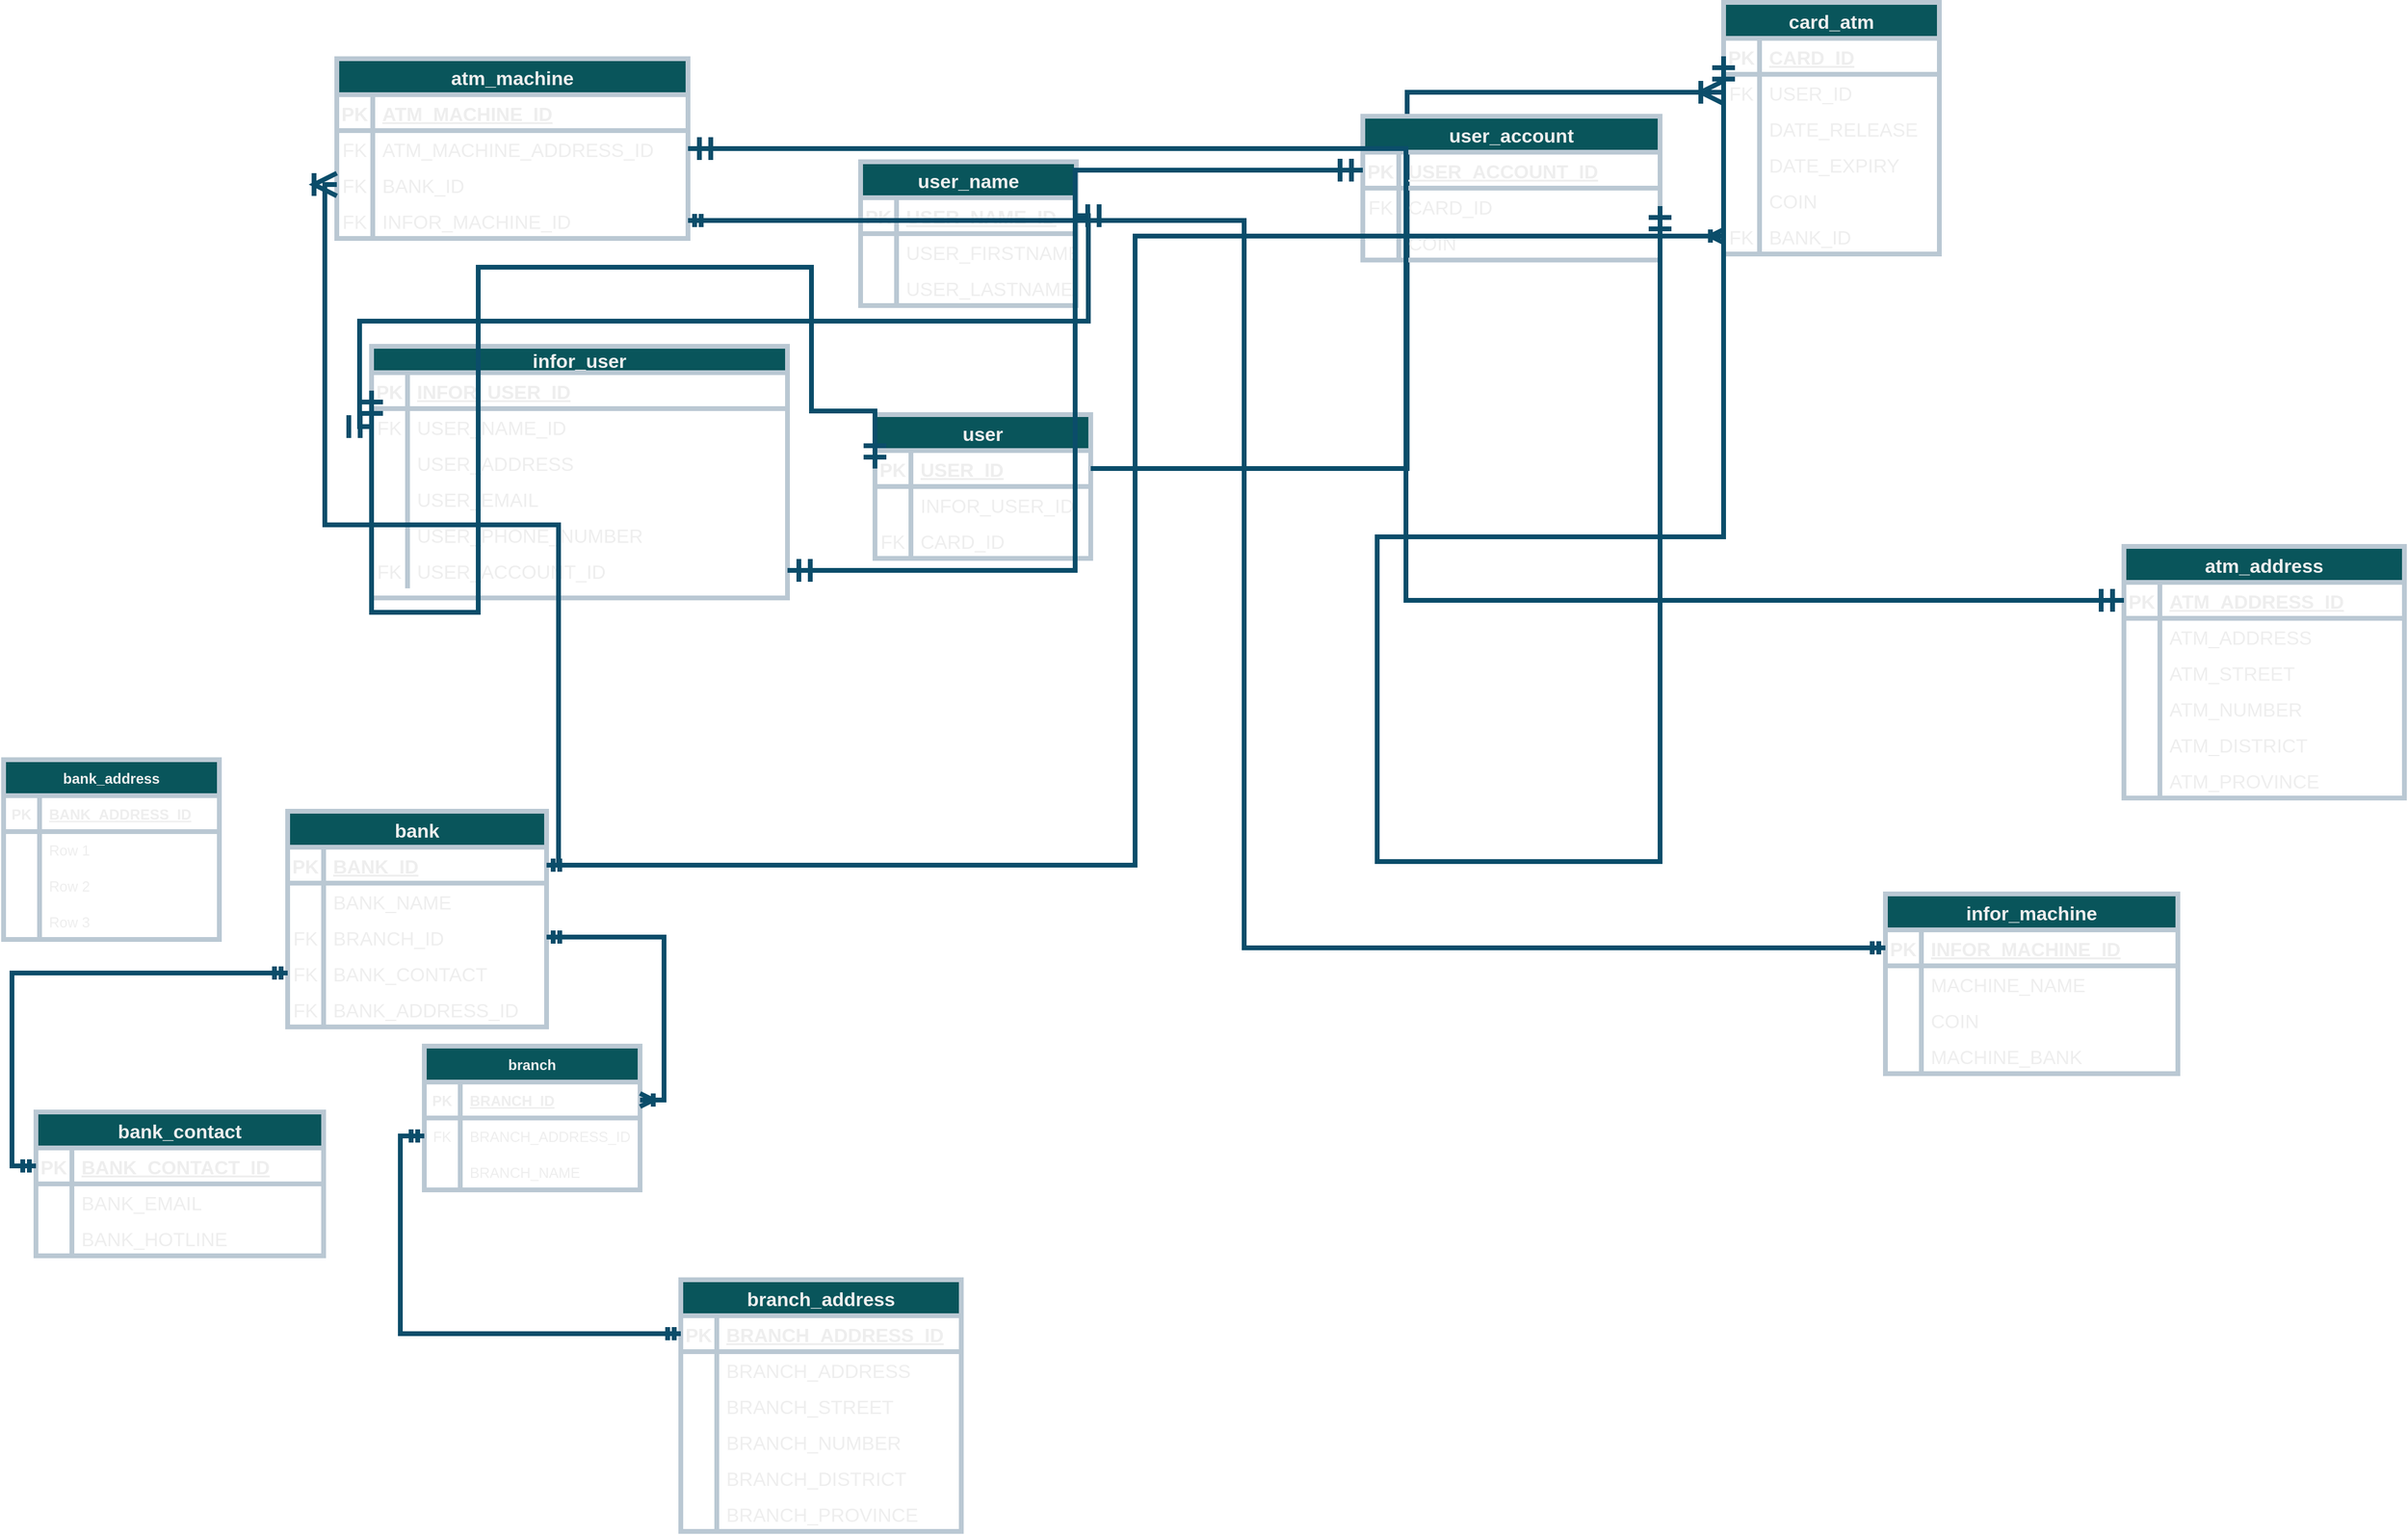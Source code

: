 <mxfile version="20.7.4" type="github">
  <diagram id="6cpznStejUpgVC8dJE-n" name="Trang-1">
    <mxGraphModel dx="2899" dy="2223" grid="0" gridSize="10" guides="1" tooltips="1" connect="1" arrows="1" fold="1" page="1" pageScale="1" pageWidth="827" pageHeight="1169" math="0" shadow="0">
      <root>
        <mxCell id="0" />
        <mxCell id="1" parent="0" />
        <mxCell id="HmvhqRgsKepvLTDn4VfP-1" value="card_atm" style="shape=table;startSize=30;container=1;collapsible=1;childLayout=tableLayout;fixedRows=1;rowLines=0;fontStyle=1;align=center;resizeLast=1;strokeColor=#BAC8D3;fontSize=16;fontColor=#EEEEEE;fillColor=#09555B;labelBackgroundColor=none;strokeWidth=4;" vertex="1" parent="1">
          <mxGeometry x="705" y="-571" width="180" height="210" as="geometry" />
        </mxCell>
        <mxCell id="HmvhqRgsKepvLTDn4VfP-2" value="" style="shape=tableRow;horizontal=0;startSize=0;swimlaneHead=0;swimlaneBody=0;fillColor=none;collapsible=0;dropTarget=0;points=[[0,0.5],[1,0.5]];portConstraint=eastwest;top=0;left=0;right=0;bottom=1;strokeColor=#BAC8D3;fontSize=16;fontColor=#EEEEEE;labelBackgroundColor=none;strokeWidth=4;" vertex="1" parent="HmvhqRgsKepvLTDn4VfP-1">
          <mxGeometry y="30" width="180" height="30" as="geometry" />
        </mxCell>
        <mxCell id="HmvhqRgsKepvLTDn4VfP-3" value="PK" style="shape=partialRectangle;connectable=0;fillColor=none;top=0;left=0;bottom=0;right=0;fontStyle=1;overflow=hidden;strokeColor=#BAC8D3;fontSize=16;fontColor=#EEEEEE;labelBackgroundColor=none;strokeWidth=4;" vertex="1" parent="HmvhqRgsKepvLTDn4VfP-2">
          <mxGeometry width="30" height="30" as="geometry">
            <mxRectangle width="30" height="30" as="alternateBounds" />
          </mxGeometry>
        </mxCell>
        <mxCell id="HmvhqRgsKepvLTDn4VfP-4" value="CARD_ID" style="shape=partialRectangle;connectable=0;fillColor=none;top=0;left=0;bottom=0;right=0;align=left;spacingLeft=6;fontStyle=5;overflow=hidden;strokeColor=#BAC8D3;fontSize=16;fontColor=#EEEEEE;labelBackgroundColor=none;strokeWidth=4;" vertex="1" parent="HmvhqRgsKepvLTDn4VfP-2">
          <mxGeometry x="30" width="150" height="30" as="geometry">
            <mxRectangle width="150" height="30" as="alternateBounds" />
          </mxGeometry>
        </mxCell>
        <mxCell id="HmvhqRgsKepvLTDn4VfP-5" value="" style="shape=tableRow;horizontal=0;startSize=0;swimlaneHead=0;swimlaneBody=0;fillColor=none;collapsible=0;dropTarget=0;points=[[0,0.5],[1,0.5]];portConstraint=eastwest;top=0;left=0;right=0;bottom=0;strokeColor=#BAC8D3;fontSize=16;fontColor=#EEEEEE;labelBackgroundColor=none;strokeWidth=4;" vertex="1" parent="HmvhqRgsKepvLTDn4VfP-1">
          <mxGeometry y="60" width="180" height="30" as="geometry" />
        </mxCell>
        <mxCell id="HmvhqRgsKepvLTDn4VfP-6" value="FK" style="shape=partialRectangle;connectable=0;fillColor=none;top=0;left=0;bottom=0;right=0;editable=1;overflow=hidden;strokeColor=#BAC8D3;fontSize=16;fontColor=#EEEEEE;labelBackgroundColor=none;strokeWidth=4;" vertex="1" parent="HmvhqRgsKepvLTDn4VfP-5">
          <mxGeometry width="30" height="30" as="geometry">
            <mxRectangle width="30" height="30" as="alternateBounds" />
          </mxGeometry>
        </mxCell>
        <mxCell id="HmvhqRgsKepvLTDn4VfP-7" value="USER_ID" style="shape=partialRectangle;connectable=0;fillColor=none;top=0;left=0;bottom=0;right=0;align=left;spacingLeft=6;overflow=hidden;strokeColor=#BAC8D3;fontSize=16;fontColor=#EEEEEE;labelBackgroundColor=none;strokeWidth=4;" vertex="1" parent="HmvhqRgsKepvLTDn4VfP-5">
          <mxGeometry x="30" width="150" height="30" as="geometry">
            <mxRectangle width="150" height="30" as="alternateBounds" />
          </mxGeometry>
        </mxCell>
        <mxCell id="HmvhqRgsKepvLTDn4VfP-8" value="" style="shape=tableRow;horizontal=0;startSize=0;swimlaneHead=0;swimlaneBody=0;fillColor=none;collapsible=0;dropTarget=0;points=[[0,0.5],[1,0.5]];portConstraint=eastwest;top=0;left=0;right=0;bottom=0;strokeColor=#BAC8D3;fontSize=16;fontColor=#EEEEEE;labelBackgroundColor=none;strokeWidth=4;" vertex="1" parent="HmvhqRgsKepvLTDn4VfP-1">
          <mxGeometry y="90" width="180" height="30" as="geometry" />
        </mxCell>
        <mxCell id="HmvhqRgsKepvLTDn4VfP-9" value="" style="shape=partialRectangle;connectable=0;fillColor=none;top=0;left=0;bottom=0;right=0;editable=1;overflow=hidden;strokeColor=#BAC8D3;fontSize=16;fontColor=#EEEEEE;labelBackgroundColor=none;strokeWidth=4;" vertex="1" parent="HmvhqRgsKepvLTDn4VfP-8">
          <mxGeometry width="30" height="30" as="geometry">
            <mxRectangle width="30" height="30" as="alternateBounds" />
          </mxGeometry>
        </mxCell>
        <mxCell id="HmvhqRgsKepvLTDn4VfP-10" value="DATE_RELEASE" style="shape=partialRectangle;connectable=0;fillColor=none;top=0;left=0;bottom=0;right=0;align=left;spacingLeft=6;overflow=hidden;strokeColor=#BAC8D3;fontSize=16;fontColor=#EEEEEE;labelBackgroundColor=none;strokeWidth=4;" vertex="1" parent="HmvhqRgsKepvLTDn4VfP-8">
          <mxGeometry x="30" width="150" height="30" as="geometry">
            <mxRectangle width="150" height="30" as="alternateBounds" />
          </mxGeometry>
        </mxCell>
        <mxCell id="HmvhqRgsKepvLTDn4VfP-11" value="" style="shape=tableRow;horizontal=0;startSize=0;swimlaneHead=0;swimlaneBody=0;fillColor=none;collapsible=0;dropTarget=0;points=[[0,0.5],[1,0.5]];portConstraint=eastwest;top=0;left=0;right=0;bottom=0;strokeColor=#BAC8D3;fontSize=16;fontColor=#EEEEEE;labelBackgroundColor=none;strokeWidth=4;" vertex="1" parent="HmvhqRgsKepvLTDn4VfP-1">
          <mxGeometry y="120" width="180" height="30" as="geometry" />
        </mxCell>
        <mxCell id="HmvhqRgsKepvLTDn4VfP-12" value="" style="shape=partialRectangle;connectable=0;fillColor=none;top=0;left=0;bottom=0;right=0;editable=1;overflow=hidden;strokeColor=#BAC8D3;fontSize=16;fontColor=#EEEEEE;labelBackgroundColor=none;strokeWidth=4;" vertex="1" parent="HmvhqRgsKepvLTDn4VfP-11">
          <mxGeometry width="30" height="30" as="geometry">
            <mxRectangle width="30" height="30" as="alternateBounds" />
          </mxGeometry>
        </mxCell>
        <mxCell id="HmvhqRgsKepvLTDn4VfP-13" value="DATE_EXPIRY" style="shape=partialRectangle;connectable=0;fillColor=none;top=0;left=0;bottom=0;right=0;align=left;spacingLeft=6;overflow=hidden;strokeColor=#BAC8D3;fontSize=16;fontColor=#EEEEEE;labelBackgroundColor=none;strokeWidth=4;" vertex="1" parent="HmvhqRgsKepvLTDn4VfP-11">
          <mxGeometry x="30" width="150" height="30" as="geometry">
            <mxRectangle width="150" height="30" as="alternateBounds" />
          </mxGeometry>
        </mxCell>
        <mxCell id="HmvhqRgsKepvLTDn4VfP-79" value="" style="shape=tableRow;horizontal=0;startSize=0;swimlaneHead=0;swimlaneBody=0;fillColor=none;collapsible=0;dropTarget=0;points=[[0,0.5],[1,0.5]];portConstraint=eastwest;top=0;left=0;right=0;bottom=0;strokeColor=#BAC8D3;fontSize=16;fontColor=#EEEEEE;labelBackgroundColor=none;strokeWidth=4;" vertex="1" parent="HmvhqRgsKepvLTDn4VfP-1">
          <mxGeometry y="150" width="180" height="30" as="geometry" />
        </mxCell>
        <mxCell id="HmvhqRgsKepvLTDn4VfP-80" value="" style="shape=partialRectangle;connectable=0;fillColor=none;top=0;left=0;bottom=0;right=0;editable=1;overflow=hidden;strokeColor=#BAC8D3;fontSize=16;fontColor=#EEEEEE;labelBackgroundColor=none;strokeWidth=4;" vertex="1" parent="HmvhqRgsKepvLTDn4VfP-79">
          <mxGeometry width="30" height="30" as="geometry">
            <mxRectangle width="30" height="30" as="alternateBounds" />
          </mxGeometry>
        </mxCell>
        <mxCell id="HmvhqRgsKepvLTDn4VfP-81" value="COIN" style="shape=partialRectangle;connectable=0;fillColor=none;top=0;left=0;bottom=0;right=0;align=left;spacingLeft=6;overflow=hidden;strokeColor=#BAC8D3;fontSize=16;fontColor=#EEEEEE;labelBackgroundColor=none;strokeWidth=4;" vertex="1" parent="HmvhqRgsKepvLTDn4VfP-79">
          <mxGeometry x="30" width="150" height="30" as="geometry">
            <mxRectangle width="150" height="30" as="alternateBounds" />
          </mxGeometry>
        </mxCell>
        <mxCell id="HmvhqRgsKepvLTDn4VfP-217" value="" style="shape=tableRow;horizontal=0;startSize=0;swimlaneHead=0;swimlaneBody=0;fillColor=none;collapsible=0;dropTarget=0;points=[[0,0.5],[1,0.5]];portConstraint=eastwest;top=0;left=0;right=0;bottom=0;strokeColor=#BAC8D3;fontSize=16;fontColor=#EEEEEE;labelBackgroundColor=none;strokeWidth=4;" vertex="1" parent="HmvhqRgsKepvLTDn4VfP-1">
          <mxGeometry y="180" width="180" height="30" as="geometry" />
        </mxCell>
        <mxCell id="HmvhqRgsKepvLTDn4VfP-218" value="FK" style="shape=partialRectangle;connectable=0;fillColor=none;top=0;left=0;bottom=0;right=0;editable=1;overflow=hidden;strokeColor=#BAC8D3;fontSize=16;fontColor=#EEEEEE;labelBackgroundColor=none;strokeWidth=4;" vertex="1" parent="HmvhqRgsKepvLTDn4VfP-217">
          <mxGeometry width="30" height="30" as="geometry">
            <mxRectangle width="30" height="30" as="alternateBounds" />
          </mxGeometry>
        </mxCell>
        <mxCell id="HmvhqRgsKepvLTDn4VfP-219" value="BANK_ID" style="shape=partialRectangle;connectable=0;fillColor=none;top=0;left=0;bottom=0;right=0;align=left;spacingLeft=6;overflow=hidden;strokeColor=#BAC8D3;fontSize=16;fontColor=#EEEEEE;labelBackgroundColor=none;strokeWidth=4;" vertex="1" parent="HmvhqRgsKepvLTDn4VfP-217">
          <mxGeometry x="30" width="150" height="30" as="geometry">
            <mxRectangle width="150" height="30" as="alternateBounds" />
          </mxGeometry>
        </mxCell>
        <mxCell id="HmvhqRgsKepvLTDn4VfP-14" value="atm_machine" style="shape=table;startSize=30;container=1;collapsible=1;childLayout=tableLayout;fixedRows=1;rowLines=0;fontStyle=1;align=center;resizeLast=1;strokeColor=#BAC8D3;fontSize=16;fontColor=#EEEEEE;fillColor=#09555B;labelBackgroundColor=none;strokeWidth=4;" vertex="1" parent="1">
          <mxGeometry x="-452" y="-524" width="293" height="150" as="geometry">
            <mxRectangle x="605" y="-25" width="137" height="31" as="alternateBounds" />
          </mxGeometry>
        </mxCell>
        <mxCell id="HmvhqRgsKepvLTDn4VfP-15" value="" style="shape=tableRow;horizontal=0;startSize=0;swimlaneHead=0;swimlaneBody=0;fillColor=none;collapsible=0;dropTarget=0;points=[[0,0.5],[1,0.5]];portConstraint=eastwest;top=0;left=0;right=0;bottom=1;strokeColor=#BAC8D3;fontSize=16;fontColor=#EEEEEE;labelBackgroundColor=none;strokeWidth=4;" vertex="1" parent="HmvhqRgsKepvLTDn4VfP-14">
          <mxGeometry y="30" width="293" height="30" as="geometry" />
        </mxCell>
        <mxCell id="HmvhqRgsKepvLTDn4VfP-16" value="PK" style="shape=partialRectangle;connectable=0;fillColor=none;top=0;left=0;bottom=0;right=0;fontStyle=1;overflow=hidden;strokeColor=#BAC8D3;fontSize=16;fontColor=#EEEEEE;labelBackgroundColor=none;strokeWidth=4;" vertex="1" parent="HmvhqRgsKepvLTDn4VfP-15">
          <mxGeometry width="30" height="30" as="geometry">
            <mxRectangle width="30" height="30" as="alternateBounds" />
          </mxGeometry>
        </mxCell>
        <mxCell id="HmvhqRgsKepvLTDn4VfP-17" value="ATM_MACHINE_ID" style="shape=partialRectangle;connectable=0;fillColor=none;top=0;left=0;bottom=0;right=0;align=left;spacingLeft=6;fontStyle=5;overflow=hidden;strokeColor=#BAC8D3;fontSize=16;fontColor=#EEEEEE;labelBackgroundColor=none;strokeWidth=4;" vertex="1" parent="HmvhqRgsKepvLTDn4VfP-15">
          <mxGeometry x="30" width="263" height="30" as="geometry">
            <mxRectangle width="263" height="30" as="alternateBounds" />
          </mxGeometry>
        </mxCell>
        <mxCell id="HmvhqRgsKepvLTDn4VfP-18" value="" style="shape=tableRow;horizontal=0;startSize=0;swimlaneHead=0;swimlaneBody=0;fillColor=none;collapsible=0;dropTarget=0;points=[[0,0.5],[1,0.5]];portConstraint=eastwest;top=0;left=0;right=0;bottom=0;strokeColor=#BAC8D3;fontSize=16;fontColor=#EEEEEE;labelBackgroundColor=none;strokeWidth=4;" vertex="1" parent="HmvhqRgsKepvLTDn4VfP-14">
          <mxGeometry y="60" width="293" height="30" as="geometry" />
        </mxCell>
        <mxCell id="HmvhqRgsKepvLTDn4VfP-19" value="FK" style="shape=partialRectangle;connectable=0;fillColor=none;top=0;left=0;bottom=0;right=0;editable=1;overflow=hidden;strokeColor=#BAC8D3;fontSize=16;fontColor=#EEEEEE;labelBackgroundColor=none;strokeWidth=4;" vertex="1" parent="HmvhqRgsKepvLTDn4VfP-18">
          <mxGeometry width="30" height="30" as="geometry">
            <mxRectangle width="30" height="30" as="alternateBounds" />
          </mxGeometry>
        </mxCell>
        <mxCell id="HmvhqRgsKepvLTDn4VfP-20" value="ATM_MACHINE_ADDRESS_ID" style="shape=partialRectangle;connectable=0;fillColor=none;top=0;left=0;bottom=0;right=0;align=left;spacingLeft=6;overflow=hidden;strokeColor=#BAC8D3;fontSize=16;fontColor=#EEEEEE;labelBackgroundColor=none;strokeWidth=4;" vertex="1" parent="HmvhqRgsKepvLTDn4VfP-18">
          <mxGeometry x="30" width="263" height="30" as="geometry">
            <mxRectangle width="263" height="30" as="alternateBounds" />
          </mxGeometry>
        </mxCell>
        <mxCell id="HmvhqRgsKepvLTDn4VfP-21" value="" style="shape=tableRow;horizontal=0;startSize=0;swimlaneHead=0;swimlaneBody=0;fillColor=none;collapsible=0;dropTarget=0;points=[[0,0.5],[1,0.5]];portConstraint=eastwest;top=0;left=0;right=0;bottom=0;strokeColor=#BAC8D3;fontSize=16;fontColor=#EEEEEE;labelBackgroundColor=none;strokeWidth=4;" vertex="1" parent="HmvhqRgsKepvLTDn4VfP-14">
          <mxGeometry y="90" width="293" height="30" as="geometry" />
        </mxCell>
        <mxCell id="HmvhqRgsKepvLTDn4VfP-22" value="FK" style="shape=partialRectangle;connectable=0;fillColor=none;top=0;left=0;bottom=0;right=0;editable=1;overflow=hidden;strokeColor=#BAC8D3;fontSize=16;fontColor=#EEEEEE;labelBackgroundColor=none;strokeWidth=4;" vertex="1" parent="HmvhqRgsKepvLTDn4VfP-21">
          <mxGeometry width="30" height="30" as="geometry">
            <mxRectangle width="30" height="30" as="alternateBounds" />
          </mxGeometry>
        </mxCell>
        <mxCell id="HmvhqRgsKepvLTDn4VfP-23" value="BANK_ID" style="shape=partialRectangle;connectable=0;fillColor=none;top=0;left=0;bottom=0;right=0;align=left;spacingLeft=6;overflow=hidden;strokeColor=#BAC8D3;fontSize=16;fontColor=#EEEEEE;labelBackgroundColor=none;strokeWidth=4;" vertex="1" parent="HmvhqRgsKepvLTDn4VfP-21">
          <mxGeometry x="30" width="263" height="30" as="geometry">
            <mxRectangle width="263" height="30" as="alternateBounds" />
          </mxGeometry>
        </mxCell>
        <mxCell id="HmvhqRgsKepvLTDn4VfP-40" value="" style="shape=tableRow;horizontal=0;startSize=0;swimlaneHead=0;swimlaneBody=0;fillColor=none;collapsible=0;dropTarget=0;points=[[0,0.5],[1,0.5]];portConstraint=eastwest;top=0;left=0;right=0;bottom=0;strokeColor=#BAC8D3;fontSize=16;fontColor=#EEEEEE;labelBackgroundColor=none;strokeWidth=4;" vertex="1" parent="HmvhqRgsKepvLTDn4VfP-14">
          <mxGeometry y="120" width="293" height="30" as="geometry" />
        </mxCell>
        <mxCell id="HmvhqRgsKepvLTDn4VfP-41" value="FK" style="shape=partialRectangle;connectable=0;fillColor=none;top=0;left=0;bottom=0;right=0;editable=1;overflow=hidden;strokeColor=#BAC8D3;fontSize=16;fontColor=#EEEEEE;labelBackgroundColor=none;strokeWidth=4;" vertex="1" parent="HmvhqRgsKepvLTDn4VfP-40">
          <mxGeometry width="30" height="30" as="geometry">
            <mxRectangle width="30" height="30" as="alternateBounds" />
          </mxGeometry>
        </mxCell>
        <mxCell id="HmvhqRgsKepvLTDn4VfP-42" value="INFOR_MACHINE_ID" style="shape=partialRectangle;connectable=0;fillColor=none;top=0;left=0;bottom=0;right=0;align=left;spacingLeft=6;overflow=hidden;strokeColor=#BAC8D3;fontSize=16;fontColor=#EEEEEE;labelBackgroundColor=none;strokeWidth=4;" vertex="1" parent="HmvhqRgsKepvLTDn4VfP-40">
          <mxGeometry x="30" width="263" height="30" as="geometry">
            <mxRectangle width="263" height="30" as="alternateBounds" />
          </mxGeometry>
        </mxCell>
        <mxCell id="HmvhqRgsKepvLTDn4VfP-27" value="bank" style="shape=table;startSize=30;container=1;collapsible=1;childLayout=tableLayout;fixedRows=1;rowLines=0;fontStyle=1;align=center;resizeLast=1;strokeColor=#BAC8D3;fontSize=16;fontColor=#EEEEEE;fillColor=#09555B;labelBackgroundColor=none;strokeWidth=4;" vertex="1" parent="1">
          <mxGeometry x="-493" y="104" width="216" height="180" as="geometry" />
        </mxCell>
        <mxCell id="HmvhqRgsKepvLTDn4VfP-28" value="" style="shape=tableRow;horizontal=0;startSize=0;swimlaneHead=0;swimlaneBody=0;fillColor=none;collapsible=0;dropTarget=0;points=[[0,0.5],[1,0.5]];portConstraint=eastwest;top=0;left=0;right=0;bottom=1;strokeColor=#BAC8D3;fontSize=16;fontColor=#EEEEEE;labelBackgroundColor=none;strokeWidth=4;" vertex="1" parent="HmvhqRgsKepvLTDn4VfP-27">
          <mxGeometry y="30" width="216" height="30" as="geometry" />
        </mxCell>
        <mxCell id="HmvhqRgsKepvLTDn4VfP-29" value="PK" style="shape=partialRectangle;connectable=0;fillColor=none;top=0;left=0;bottom=0;right=0;fontStyle=1;overflow=hidden;strokeColor=#BAC8D3;fontSize=16;fontColor=#EEEEEE;labelBackgroundColor=none;strokeWidth=4;" vertex="1" parent="HmvhqRgsKepvLTDn4VfP-28">
          <mxGeometry width="30" height="30" as="geometry">
            <mxRectangle width="30" height="30" as="alternateBounds" />
          </mxGeometry>
        </mxCell>
        <mxCell id="HmvhqRgsKepvLTDn4VfP-30" value="BANK_ID" style="shape=partialRectangle;connectable=0;fillColor=none;top=0;left=0;bottom=0;right=0;align=left;spacingLeft=6;fontStyle=5;overflow=hidden;strokeColor=#BAC8D3;fontSize=16;fontColor=#EEEEEE;labelBackgroundColor=none;strokeWidth=4;" vertex="1" parent="HmvhqRgsKepvLTDn4VfP-28">
          <mxGeometry x="30" width="186" height="30" as="geometry">
            <mxRectangle width="186" height="30" as="alternateBounds" />
          </mxGeometry>
        </mxCell>
        <mxCell id="HmvhqRgsKepvLTDn4VfP-31" value="" style="shape=tableRow;horizontal=0;startSize=0;swimlaneHead=0;swimlaneBody=0;fillColor=none;collapsible=0;dropTarget=0;points=[[0,0.5],[1,0.5]];portConstraint=eastwest;top=0;left=0;right=0;bottom=0;strokeColor=#BAC8D3;fontSize=16;fontColor=#EEEEEE;labelBackgroundColor=none;strokeWidth=4;" vertex="1" parent="HmvhqRgsKepvLTDn4VfP-27">
          <mxGeometry y="60" width="216" height="30" as="geometry" />
        </mxCell>
        <mxCell id="HmvhqRgsKepvLTDn4VfP-32" value="" style="shape=partialRectangle;connectable=0;fillColor=none;top=0;left=0;bottom=0;right=0;editable=1;overflow=hidden;strokeColor=#BAC8D3;fontSize=16;fontColor=#EEEEEE;labelBackgroundColor=none;strokeWidth=4;" vertex="1" parent="HmvhqRgsKepvLTDn4VfP-31">
          <mxGeometry width="30" height="30" as="geometry">
            <mxRectangle width="30" height="30" as="alternateBounds" />
          </mxGeometry>
        </mxCell>
        <mxCell id="HmvhqRgsKepvLTDn4VfP-33" value="BANK_NAME" style="shape=partialRectangle;connectable=0;fillColor=none;top=0;left=0;bottom=0;right=0;align=left;spacingLeft=6;overflow=hidden;strokeColor=#BAC8D3;fontSize=16;fontColor=#EEEEEE;labelBackgroundColor=none;strokeWidth=4;" vertex="1" parent="HmvhqRgsKepvLTDn4VfP-31">
          <mxGeometry x="30" width="186" height="30" as="geometry">
            <mxRectangle width="186" height="30" as="alternateBounds" />
          </mxGeometry>
        </mxCell>
        <mxCell id="HmvhqRgsKepvLTDn4VfP-37" value="" style="shape=tableRow;horizontal=0;startSize=0;swimlaneHead=0;swimlaneBody=0;fillColor=none;collapsible=0;dropTarget=0;points=[[0,0.5],[1,0.5]];portConstraint=eastwest;top=0;left=0;right=0;bottom=0;strokeColor=#BAC8D3;fontSize=16;fontColor=#EEEEEE;labelBackgroundColor=none;strokeWidth=4;" vertex="1" parent="HmvhqRgsKepvLTDn4VfP-27">
          <mxGeometry y="90" width="216" height="30" as="geometry" />
        </mxCell>
        <mxCell id="HmvhqRgsKepvLTDn4VfP-38" value="FK" style="shape=partialRectangle;connectable=0;fillColor=none;top=0;left=0;bottom=0;right=0;editable=1;overflow=hidden;strokeColor=#BAC8D3;fontSize=16;fontColor=#EEEEEE;labelBackgroundColor=none;strokeWidth=4;" vertex="1" parent="HmvhqRgsKepvLTDn4VfP-37">
          <mxGeometry width="30" height="30" as="geometry">
            <mxRectangle width="30" height="30" as="alternateBounds" />
          </mxGeometry>
        </mxCell>
        <mxCell id="HmvhqRgsKepvLTDn4VfP-39" value="BRANCH_ID" style="shape=partialRectangle;connectable=0;fillColor=none;top=0;left=0;bottom=0;right=0;align=left;spacingLeft=6;overflow=hidden;strokeColor=#BAC8D3;fontSize=16;fontColor=#EEEEEE;labelBackgroundColor=none;strokeWidth=4;" vertex="1" parent="HmvhqRgsKepvLTDn4VfP-37">
          <mxGeometry x="30" width="186" height="30" as="geometry">
            <mxRectangle width="186" height="30" as="alternateBounds" />
          </mxGeometry>
        </mxCell>
        <mxCell id="HmvhqRgsKepvLTDn4VfP-256" value="" style="shape=tableRow;horizontal=0;startSize=0;swimlaneHead=0;swimlaneBody=0;fillColor=none;collapsible=0;dropTarget=0;points=[[0,0.5],[1,0.5]];portConstraint=eastwest;top=0;left=0;right=0;bottom=0;strokeColor=#BAC8D3;fontSize=16;fontColor=#EEEEEE;labelBackgroundColor=none;strokeWidth=4;" vertex="1" parent="HmvhqRgsKepvLTDn4VfP-27">
          <mxGeometry y="120" width="216" height="30" as="geometry" />
        </mxCell>
        <mxCell id="HmvhqRgsKepvLTDn4VfP-257" value="FK" style="shape=partialRectangle;connectable=0;fillColor=none;top=0;left=0;bottom=0;right=0;editable=1;overflow=hidden;strokeColor=#BAC8D3;fontSize=16;fontColor=#EEEEEE;labelBackgroundColor=none;strokeWidth=4;" vertex="1" parent="HmvhqRgsKepvLTDn4VfP-256">
          <mxGeometry width="30" height="30" as="geometry">
            <mxRectangle width="30" height="30" as="alternateBounds" />
          </mxGeometry>
        </mxCell>
        <mxCell id="HmvhqRgsKepvLTDn4VfP-258" value="BANK_CONTACT" style="shape=partialRectangle;connectable=0;fillColor=none;top=0;left=0;bottom=0;right=0;align=left;spacingLeft=6;overflow=hidden;strokeColor=#BAC8D3;fontSize=16;fontColor=#EEEEEE;labelBackgroundColor=none;strokeWidth=4;" vertex="1" parent="HmvhqRgsKepvLTDn4VfP-256">
          <mxGeometry x="30" width="186" height="30" as="geometry">
            <mxRectangle width="186" height="30" as="alternateBounds" />
          </mxGeometry>
        </mxCell>
        <mxCell id="HmvhqRgsKepvLTDn4VfP-273" value="" style="shape=tableRow;horizontal=0;startSize=0;swimlaneHead=0;swimlaneBody=0;fillColor=none;collapsible=0;dropTarget=0;points=[[0,0.5],[1,0.5]];portConstraint=eastwest;top=0;left=0;right=0;bottom=0;strokeColor=#BAC8D3;fontSize=16;fontColor=#EEEEEE;labelBackgroundColor=none;strokeWidth=4;" vertex="1" parent="HmvhqRgsKepvLTDn4VfP-27">
          <mxGeometry y="150" width="216" height="30" as="geometry" />
        </mxCell>
        <mxCell id="HmvhqRgsKepvLTDn4VfP-274" value="FK" style="shape=partialRectangle;connectable=0;fillColor=none;top=0;left=0;bottom=0;right=0;editable=1;overflow=hidden;strokeColor=#BAC8D3;fontSize=16;fontColor=#EEEEEE;labelBackgroundColor=none;strokeWidth=4;" vertex="1" parent="HmvhqRgsKepvLTDn4VfP-273">
          <mxGeometry width="30" height="30" as="geometry">
            <mxRectangle width="30" height="30" as="alternateBounds" />
          </mxGeometry>
        </mxCell>
        <mxCell id="HmvhqRgsKepvLTDn4VfP-275" value="BANK_ADDRESS_ID" style="shape=partialRectangle;connectable=0;fillColor=none;top=0;left=0;bottom=0;right=0;align=left;spacingLeft=6;overflow=hidden;strokeColor=#BAC8D3;fontSize=16;fontColor=#EEEEEE;labelBackgroundColor=none;strokeWidth=4;" vertex="1" parent="HmvhqRgsKepvLTDn4VfP-273">
          <mxGeometry x="30" width="186" height="30" as="geometry">
            <mxRectangle width="186" height="30" as="alternateBounds" />
          </mxGeometry>
        </mxCell>
        <mxCell id="HmvhqRgsKepvLTDn4VfP-43" value="user" style="shape=table;startSize=30;container=1;collapsible=1;childLayout=tableLayout;fixedRows=1;rowLines=0;fontStyle=1;align=center;resizeLast=1;strokeColor=#BAC8D3;fontSize=16;fontColor=#EEEEEE;fillColor=#09555B;labelBackgroundColor=none;strokeWidth=4;" vertex="1" parent="1">
          <mxGeometry x="-3" y="-227" width="180" height="120" as="geometry" />
        </mxCell>
        <mxCell id="HmvhqRgsKepvLTDn4VfP-44" value="" style="shape=tableRow;horizontal=0;startSize=0;swimlaneHead=0;swimlaneBody=0;fillColor=none;collapsible=0;dropTarget=0;points=[[0,0.5],[1,0.5]];portConstraint=eastwest;top=0;left=0;right=0;bottom=1;strokeColor=#BAC8D3;fontSize=16;fontColor=#EEEEEE;labelBackgroundColor=none;strokeWidth=4;" vertex="1" parent="HmvhqRgsKepvLTDn4VfP-43">
          <mxGeometry y="30" width="180" height="30" as="geometry" />
        </mxCell>
        <mxCell id="HmvhqRgsKepvLTDn4VfP-45" value="PK" style="shape=partialRectangle;connectable=0;fillColor=none;top=0;left=0;bottom=0;right=0;fontStyle=1;overflow=hidden;strokeColor=#BAC8D3;fontSize=16;fontColor=#EEEEEE;labelBackgroundColor=none;strokeWidth=4;" vertex="1" parent="HmvhqRgsKepvLTDn4VfP-44">
          <mxGeometry width="30" height="30" as="geometry">
            <mxRectangle width="30" height="30" as="alternateBounds" />
          </mxGeometry>
        </mxCell>
        <mxCell id="HmvhqRgsKepvLTDn4VfP-46" value="USER_ID" style="shape=partialRectangle;connectable=0;fillColor=none;top=0;left=0;bottom=0;right=0;align=left;spacingLeft=6;fontStyle=5;overflow=hidden;strokeColor=#BAC8D3;fontSize=16;fontColor=#EEEEEE;labelBackgroundColor=none;strokeWidth=4;" vertex="1" parent="HmvhqRgsKepvLTDn4VfP-44">
          <mxGeometry x="30" width="150" height="30" as="geometry">
            <mxRectangle width="150" height="30" as="alternateBounds" />
          </mxGeometry>
        </mxCell>
        <mxCell id="HmvhqRgsKepvLTDn4VfP-47" value="" style="shape=tableRow;horizontal=0;startSize=0;swimlaneHead=0;swimlaneBody=0;fillColor=none;collapsible=0;dropTarget=0;points=[[0,0.5],[1,0.5]];portConstraint=eastwest;top=0;left=0;right=0;bottom=0;strokeColor=#BAC8D3;fontSize=16;fontColor=#EEEEEE;labelBackgroundColor=none;strokeWidth=4;" vertex="1" parent="HmvhqRgsKepvLTDn4VfP-43">
          <mxGeometry y="60" width="180" height="30" as="geometry" />
        </mxCell>
        <mxCell id="HmvhqRgsKepvLTDn4VfP-48" value="" style="shape=partialRectangle;connectable=0;fillColor=none;top=0;left=0;bottom=0;right=0;editable=1;overflow=hidden;strokeColor=#BAC8D3;fontSize=16;fontColor=#EEEEEE;labelBackgroundColor=none;strokeWidth=4;" vertex="1" parent="HmvhqRgsKepvLTDn4VfP-47">
          <mxGeometry width="30" height="30" as="geometry">
            <mxRectangle width="30" height="30" as="alternateBounds" />
          </mxGeometry>
        </mxCell>
        <mxCell id="HmvhqRgsKepvLTDn4VfP-49" value="INFOR_USER_ID" style="shape=partialRectangle;connectable=0;fillColor=none;top=0;left=0;bottom=0;right=0;align=left;spacingLeft=6;overflow=hidden;strokeColor=#BAC8D3;fontSize=16;fontColor=#EEEEEE;labelBackgroundColor=none;strokeWidth=4;" vertex="1" parent="HmvhqRgsKepvLTDn4VfP-47">
          <mxGeometry x="30" width="150" height="30" as="geometry">
            <mxRectangle width="150" height="30" as="alternateBounds" />
          </mxGeometry>
        </mxCell>
        <mxCell id="HmvhqRgsKepvLTDn4VfP-50" value="" style="shape=tableRow;horizontal=0;startSize=0;swimlaneHead=0;swimlaneBody=0;fillColor=none;collapsible=0;dropTarget=0;points=[[0,0.5],[1,0.5]];portConstraint=eastwest;top=0;left=0;right=0;bottom=0;strokeColor=#BAC8D3;fontSize=16;fontColor=#EEEEEE;labelBackgroundColor=none;strokeWidth=4;" vertex="1" parent="HmvhqRgsKepvLTDn4VfP-43">
          <mxGeometry y="90" width="180" height="30" as="geometry" />
        </mxCell>
        <mxCell id="HmvhqRgsKepvLTDn4VfP-51" value="FK" style="shape=partialRectangle;connectable=0;fillColor=none;top=0;left=0;bottom=0;right=0;editable=1;overflow=hidden;strokeColor=#BAC8D3;fontSize=16;fontColor=#EEEEEE;labelBackgroundColor=none;strokeWidth=4;" vertex="1" parent="HmvhqRgsKepvLTDn4VfP-50">
          <mxGeometry width="30" height="30" as="geometry">
            <mxRectangle width="30" height="30" as="alternateBounds" />
          </mxGeometry>
        </mxCell>
        <mxCell id="HmvhqRgsKepvLTDn4VfP-52" value="CARD_ID" style="shape=partialRectangle;connectable=0;fillColor=none;top=0;left=0;bottom=0;right=0;align=left;spacingLeft=6;overflow=hidden;strokeColor=#BAC8D3;fontSize=16;fontColor=#EEEEEE;labelBackgroundColor=none;strokeWidth=4;" vertex="1" parent="HmvhqRgsKepvLTDn4VfP-50">
          <mxGeometry x="30" width="150" height="30" as="geometry">
            <mxRectangle width="150" height="30" as="alternateBounds" />
          </mxGeometry>
        </mxCell>
        <mxCell id="HmvhqRgsKepvLTDn4VfP-60" value="infor_user" style="shape=table;startSize=22;container=1;collapsible=1;childLayout=tableLayout;fixedRows=1;rowLines=0;fontStyle=1;align=center;resizeLast=1;strokeColor=#BAC8D3;fontSize=16;fontColor=#EEEEEE;fillColor=#09555B;labelBackgroundColor=none;strokeWidth=4;" vertex="1" parent="1">
          <mxGeometry x="-423" y="-284" width="347" height="210" as="geometry" />
        </mxCell>
        <mxCell id="HmvhqRgsKepvLTDn4VfP-61" value="" style="shape=tableRow;horizontal=0;startSize=0;swimlaneHead=0;swimlaneBody=0;fillColor=none;collapsible=0;dropTarget=0;points=[[0,0.5],[1,0.5]];portConstraint=eastwest;top=0;left=0;right=0;bottom=1;strokeColor=#BAC8D3;fontSize=16;fontColor=#EEEEEE;labelBackgroundColor=none;strokeWidth=4;" vertex="1" parent="HmvhqRgsKepvLTDn4VfP-60">
          <mxGeometry y="22" width="347" height="30" as="geometry" />
        </mxCell>
        <mxCell id="HmvhqRgsKepvLTDn4VfP-62" value="PK" style="shape=partialRectangle;connectable=0;fillColor=none;top=0;left=0;bottom=0;right=0;fontStyle=1;overflow=hidden;strokeColor=#BAC8D3;fontSize=16;fontColor=#EEEEEE;labelBackgroundColor=none;strokeWidth=4;" vertex="1" parent="HmvhqRgsKepvLTDn4VfP-61">
          <mxGeometry width="30" height="30" as="geometry">
            <mxRectangle width="30" height="30" as="alternateBounds" />
          </mxGeometry>
        </mxCell>
        <mxCell id="HmvhqRgsKepvLTDn4VfP-63" value="INFOR_USER_ID" style="shape=partialRectangle;connectable=0;fillColor=none;top=0;left=0;bottom=0;right=0;align=left;spacingLeft=6;fontStyle=5;overflow=hidden;strokeColor=#BAC8D3;fontSize=16;fontColor=#EEEEEE;labelBackgroundColor=none;strokeWidth=4;" vertex="1" parent="HmvhqRgsKepvLTDn4VfP-61">
          <mxGeometry x="30" width="317" height="30" as="geometry">
            <mxRectangle width="317" height="30" as="alternateBounds" />
          </mxGeometry>
        </mxCell>
        <mxCell id="HmvhqRgsKepvLTDn4VfP-64" value="" style="shape=tableRow;horizontal=0;startSize=0;swimlaneHead=0;swimlaneBody=0;fillColor=none;collapsible=0;dropTarget=0;points=[[0,0.5],[1,0.5]];portConstraint=eastwest;top=0;left=0;right=0;bottom=0;strokeColor=#BAC8D3;fontSize=16;fontColor=#EEEEEE;labelBackgroundColor=none;strokeWidth=4;" vertex="1" parent="HmvhqRgsKepvLTDn4VfP-60">
          <mxGeometry y="52" width="347" height="30" as="geometry" />
        </mxCell>
        <mxCell id="HmvhqRgsKepvLTDn4VfP-65" value="FK" style="shape=partialRectangle;connectable=0;fillColor=none;top=0;left=0;bottom=0;right=0;editable=1;overflow=hidden;strokeColor=#BAC8D3;fontSize=16;fontColor=#EEEEEE;labelBackgroundColor=none;strokeWidth=4;" vertex="1" parent="HmvhqRgsKepvLTDn4VfP-64">
          <mxGeometry width="30" height="30" as="geometry">
            <mxRectangle width="30" height="30" as="alternateBounds" />
          </mxGeometry>
        </mxCell>
        <mxCell id="HmvhqRgsKepvLTDn4VfP-66" value="USER_NAME_ID" style="shape=partialRectangle;connectable=0;fillColor=none;top=0;left=0;bottom=0;right=0;align=left;spacingLeft=6;overflow=hidden;strokeColor=#BAC8D3;fontSize=16;fontColor=#EEEEEE;labelBackgroundColor=none;strokeWidth=4;" vertex="1" parent="HmvhqRgsKepvLTDn4VfP-64">
          <mxGeometry x="30" width="317" height="30" as="geometry">
            <mxRectangle width="317" height="30" as="alternateBounds" />
          </mxGeometry>
        </mxCell>
        <mxCell id="HmvhqRgsKepvLTDn4VfP-67" value="" style="shape=tableRow;horizontal=0;startSize=0;swimlaneHead=0;swimlaneBody=0;fillColor=none;collapsible=0;dropTarget=0;points=[[0,0.5],[1,0.5]];portConstraint=eastwest;top=0;left=0;right=0;bottom=0;strokeColor=#BAC8D3;fontSize=16;fontColor=#EEEEEE;labelBackgroundColor=none;strokeWidth=4;" vertex="1" parent="HmvhqRgsKepvLTDn4VfP-60">
          <mxGeometry y="82" width="347" height="30" as="geometry" />
        </mxCell>
        <mxCell id="HmvhqRgsKepvLTDn4VfP-68" value="" style="shape=partialRectangle;connectable=0;fillColor=none;top=0;left=0;bottom=0;right=0;editable=1;overflow=hidden;strokeColor=#BAC8D3;fontSize=16;fontColor=#EEEEEE;labelBackgroundColor=none;strokeWidth=4;" vertex="1" parent="HmvhqRgsKepvLTDn4VfP-67">
          <mxGeometry width="30" height="30" as="geometry">
            <mxRectangle width="30" height="30" as="alternateBounds" />
          </mxGeometry>
        </mxCell>
        <mxCell id="HmvhqRgsKepvLTDn4VfP-69" value="USER_ADDRESS" style="shape=partialRectangle;connectable=0;fillColor=none;top=0;left=0;bottom=0;right=0;align=left;spacingLeft=6;overflow=hidden;strokeColor=#BAC8D3;fontSize=16;fontColor=#EEEEEE;labelBackgroundColor=none;strokeWidth=4;" vertex="1" parent="HmvhqRgsKepvLTDn4VfP-67">
          <mxGeometry x="30" width="317" height="30" as="geometry">
            <mxRectangle width="317" height="30" as="alternateBounds" />
          </mxGeometry>
        </mxCell>
        <mxCell id="HmvhqRgsKepvLTDn4VfP-70" value="" style="shape=tableRow;horizontal=0;startSize=0;swimlaneHead=0;swimlaneBody=0;fillColor=none;collapsible=0;dropTarget=0;points=[[0,0.5],[1,0.5]];portConstraint=eastwest;top=0;left=0;right=0;bottom=0;strokeColor=#BAC8D3;fontSize=16;fontColor=#EEEEEE;labelBackgroundColor=none;strokeWidth=4;" vertex="1" parent="HmvhqRgsKepvLTDn4VfP-60">
          <mxGeometry y="112" width="347" height="30" as="geometry" />
        </mxCell>
        <mxCell id="HmvhqRgsKepvLTDn4VfP-71" value="" style="shape=partialRectangle;connectable=0;fillColor=none;top=0;left=0;bottom=0;right=0;editable=1;overflow=hidden;strokeColor=#BAC8D3;fontSize=16;fontColor=#EEEEEE;labelBackgroundColor=none;strokeWidth=4;" vertex="1" parent="HmvhqRgsKepvLTDn4VfP-70">
          <mxGeometry width="30" height="30" as="geometry">
            <mxRectangle width="30" height="30" as="alternateBounds" />
          </mxGeometry>
        </mxCell>
        <mxCell id="HmvhqRgsKepvLTDn4VfP-72" value="USER_EMAIL" style="shape=partialRectangle;connectable=0;fillColor=none;top=0;left=0;bottom=0;right=0;align=left;spacingLeft=6;overflow=hidden;strokeColor=#BAC8D3;fontSize=16;fontColor=#EEEEEE;labelBackgroundColor=none;strokeWidth=4;" vertex="1" parent="HmvhqRgsKepvLTDn4VfP-70">
          <mxGeometry x="30" width="317" height="30" as="geometry">
            <mxRectangle width="317" height="30" as="alternateBounds" />
          </mxGeometry>
        </mxCell>
        <mxCell id="HmvhqRgsKepvLTDn4VfP-73" value="" style="shape=tableRow;horizontal=0;startSize=0;swimlaneHead=0;swimlaneBody=0;fillColor=none;collapsible=0;dropTarget=0;points=[[0,0.5],[1,0.5]];portConstraint=eastwest;top=0;left=0;right=0;bottom=0;strokeColor=#BAC8D3;fontSize=16;fontColor=#EEEEEE;labelBackgroundColor=none;strokeWidth=4;" vertex="1" parent="HmvhqRgsKepvLTDn4VfP-60">
          <mxGeometry y="142" width="347" height="30" as="geometry" />
        </mxCell>
        <mxCell id="HmvhqRgsKepvLTDn4VfP-74" value="" style="shape=partialRectangle;connectable=0;fillColor=none;top=0;left=0;bottom=0;right=0;editable=1;overflow=hidden;strokeColor=#BAC8D3;fontSize=16;fontColor=#EEEEEE;labelBackgroundColor=none;strokeWidth=4;" vertex="1" parent="HmvhqRgsKepvLTDn4VfP-73">
          <mxGeometry width="30" height="30" as="geometry">
            <mxRectangle width="30" height="30" as="alternateBounds" />
          </mxGeometry>
        </mxCell>
        <mxCell id="HmvhqRgsKepvLTDn4VfP-75" value="USER_PHONE_NUMBER" style="shape=partialRectangle;connectable=0;fillColor=none;top=0;left=0;bottom=0;right=0;align=left;spacingLeft=6;overflow=hidden;strokeColor=#BAC8D3;fontSize=16;fontColor=#EEEEEE;labelBackgroundColor=none;strokeWidth=4;" vertex="1" parent="HmvhqRgsKepvLTDn4VfP-73">
          <mxGeometry x="30" width="317" height="30" as="geometry">
            <mxRectangle width="317" height="30" as="alternateBounds" />
          </mxGeometry>
        </mxCell>
        <mxCell id="HmvhqRgsKepvLTDn4VfP-76" value="" style="shape=tableRow;horizontal=0;startSize=0;swimlaneHead=0;swimlaneBody=0;fillColor=none;collapsible=0;dropTarget=0;points=[[0,0.5],[1,0.5]];portConstraint=eastwest;top=0;left=0;right=0;bottom=0;strokeColor=#BAC8D3;fontSize=16;fontColor=#EEEEEE;labelBackgroundColor=none;strokeWidth=4;" vertex="1" parent="HmvhqRgsKepvLTDn4VfP-60">
          <mxGeometry y="172" width="347" height="30" as="geometry" />
        </mxCell>
        <mxCell id="HmvhqRgsKepvLTDn4VfP-77" value="FK" style="shape=partialRectangle;connectable=0;fillColor=none;top=0;left=0;bottom=0;right=0;editable=1;overflow=hidden;strokeColor=#BAC8D3;fontSize=16;fontColor=#EEEEEE;labelBackgroundColor=none;strokeWidth=4;" vertex="1" parent="HmvhqRgsKepvLTDn4VfP-76">
          <mxGeometry width="30" height="30" as="geometry">
            <mxRectangle width="30" height="30" as="alternateBounds" />
          </mxGeometry>
        </mxCell>
        <mxCell id="HmvhqRgsKepvLTDn4VfP-78" value="USER_ACCOUNT_ID" style="shape=partialRectangle;connectable=0;fillColor=none;top=0;left=0;bottom=0;right=0;align=left;spacingLeft=6;overflow=hidden;strokeColor=#BAC8D3;fontSize=16;fontColor=#EEEEEE;labelBackgroundColor=none;strokeWidth=4;" vertex="1" parent="HmvhqRgsKepvLTDn4VfP-76">
          <mxGeometry x="30" width="317" height="30" as="geometry">
            <mxRectangle width="317" height="30" as="alternateBounds" />
          </mxGeometry>
        </mxCell>
        <mxCell id="HmvhqRgsKepvLTDn4VfP-82" value="user_name" style="shape=table;startSize=30;container=1;collapsible=1;childLayout=tableLayout;fixedRows=1;rowLines=0;fontStyle=1;align=center;resizeLast=1;strokeColor=#BAC8D3;fontSize=16;fontColor=#EEEEEE;fillColor=#09555B;labelBackgroundColor=none;strokeWidth=4;" vertex="1" parent="1">
          <mxGeometry x="-15" y="-438" width="180" height="120" as="geometry" />
        </mxCell>
        <mxCell id="HmvhqRgsKepvLTDn4VfP-83" value="" style="shape=tableRow;horizontal=0;startSize=0;swimlaneHead=0;swimlaneBody=0;fillColor=none;collapsible=0;dropTarget=0;points=[[0,0.5],[1,0.5]];portConstraint=eastwest;top=0;left=0;right=0;bottom=1;strokeColor=#BAC8D3;fontSize=16;fontColor=#EEEEEE;labelBackgroundColor=none;strokeWidth=4;" vertex="1" parent="HmvhqRgsKepvLTDn4VfP-82">
          <mxGeometry y="30" width="180" height="30" as="geometry" />
        </mxCell>
        <mxCell id="HmvhqRgsKepvLTDn4VfP-84" value="PK" style="shape=partialRectangle;connectable=0;fillColor=none;top=0;left=0;bottom=0;right=0;fontStyle=1;overflow=hidden;strokeColor=#BAC8D3;fontSize=16;fontColor=#EEEEEE;labelBackgroundColor=none;strokeWidth=4;" vertex="1" parent="HmvhqRgsKepvLTDn4VfP-83">
          <mxGeometry width="30" height="30" as="geometry">
            <mxRectangle width="30" height="30" as="alternateBounds" />
          </mxGeometry>
        </mxCell>
        <mxCell id="HmvhqRgsKepvLTDn4VfP-85" value="USER_NAME_ID" style="shape=partialRectangle;connectable=0;fillColor=none;top=0;left=0;bottom=0;right=0;align=left;spacingLeft=6;fontStyle=5;overflow=hidden;strokeColor=#BAC8D3;fontSize=16;fontColor=#EEEEEE;labelBackgroundColor=none;strokeWidth=4;" vertex="1" parent="HmvhqRgsKepvLTDn4VfP-83">
          <mxGeometry x="30" width="150" height="30" as="geometry">
            <mxRectangle width="150" height="30" as="alternateBounds" />
          </mxGeometry>
        </mxCell>
        <mxCell id="HmvhqRgsKepvLTDn4VfP-89" value="" style="shape=tableRow;horizontal=0;startSize=0;swimlaneHead=0;swimlaneBody=0;fillColor=none;collapsible=0;dropTarget=0;points=[[0,0.5],[1,0.5]];portConstraint=eastwest;top=0;left=0;right=0;bottom=0;strokeColor=#BAC8D3;fontSize=16;fontColor=#EEEEEE;labelBackgroundColor=none;strokeWidth=4;" vertex="1" parent="HmvhqRgsKepvLTDn4VfP-82">
          <mxGeometry y="60" width="180" height="30" as="geometry" />
        </mxCell>
        <mxCell id="HmvhqRgsKepvLTDn4VfP-90" value="" style="shape=partialRectangle;connectable=0;fillColor=none;top=0;left=0;bottom=0;right=0;editable=1;overflow=hidden;strokeColor=#BAC8D3;fontSize=16;fontColor=#EEEEEE;labelBackgroundColor=none;strokeWidth=4;" vertex="1" parent="HmvhqRgsKepvLTDn4VfP-89">
          <mxGeometry width="30" height="30" as="geometry">
            <mxRectangle width="30" height="30" as="alternateBounds" />
          </mxGeometry>
        </mxCell>
        <mxCell id="HmvhqRgsKepvLTDn4VfP-91" value="USER_FIRSTNAME" style="shape=partialRectangle;connectable=0;fillColor=none;top=0;left=0;bottom=0;right=0;align=left;spacingLeft=6;overflow=hidden;strokeColor=#BAC8D3;fontSize=16;fontColor=#EEEEEE;labelBackgroundColor=none;strokeWidth=4;" vertex="1" parent="HmvhqRgsKepvLTDn4VfP-89">
          <mxGeometry x="30" width="150" height="30" as="geometry">
            <mxRectangle width="150" height="30" as="alternateBounds" />
          </mxGeometry>
        </mxCell>
        <mxCell id="HmvhqRgsKepvLTDn4VfP-92" value="" style="shape=tableRow;horizontal=0;startSize=0;swimlaneHead=0;swimlaneBody=0;fillColor=none;collapsible=0;dropTarget=0;points=[[0,0.5],[1,0.5]];portConstraint=eastwest;top=0;left=0;right=0;bottom=0;strokeColor=#BAC8D3;fontSize=16;fontColor=#EEEEEE;labelBackgroundColor=none;strokeWidth=4;" vertex="1" parent="HmvhqRgsKepvLTDn4VfP-82">
          <mxGeometry y="90" width="180" height="30" as="geometry" />
        </mxCell>
        <mxCell id="HmvhqRgsKepvLTDn4VfP-93" value="" style="shape=partialRectangle;connectable=0;fillColor=none;top=0;left=0;bottom=0;right=0;editable=1;overflow=hidden;strokeColor=#BAC8D3;fontSize=16;fontColor=#EEEEEE;labelBackgroundColor=none;strokeWidth=4;" vertex="1" parent="HmvhqRgsKepvLTDn4VfP-92">
          <mxGeometry width="30" height="30" as="geometry">
            <mxRectangle width="30" height="30" as="alternateBounds" />
          </mxGeometry>
        </mxCell>
        <mxCell id="HmvhqRgsKepvLTDn4VfP-94" value="USER_LASTNAME" style="shape=partialRectangle;connectable=0;fillColor=none;top=0;left=0;bottom=0;right=0;align=left;spacingLeft=6;overflow=hidden;strokeColor=#BAC8D3;fontSize=16;fontColor=#EEEEEE;labelBackgroundColor=none;strokeWidth=4;" vertex="1" parent="HmvhqRgsKepvLTDn4VfP-92">
          <mxGeometry x="30" width="150" height="30" as="geometry">
            <mxRectangle width="150" height="30" as="alternateBounds" />
          </mxGeometry>
        </mxCell>
        <mxCell id="HmvhqRgsKepvLTDn4VfP-109" value="infor_machine" style="shape=table;startSize=30;container=1;collapsible=1;childLayout=tableLayout;fixedRows=1;rowLines=0;fontStyle=1;align=center;resizeLast=1;strokeColor=#BAC8D3;fontSize=16;fontColor=#EEEEEE;fillColor=#09555B;labelBackgroundColor=none;strokeWidth=4;" vertex="1" parent="1">
          <mxGeometry x="840" y="173" width="244" height="150" as="geometry" />
        </mxCell>
        <mxCell id="HmvhqRgsKepvLTDn4VfP-110" value="" style="shape=tableRow;horizontal=0;startSize=0;swimlaneHead=0;swimlaneBody=0;fillColor=none;collapsible=0;dropTarget=0;points=[[0,0.5],[1,0.5]];portConstraint=eastwest;top=0;left=0;right=0;bottom=1;strokeColor=#BAC8D3;fontSize=16;fontColor=#EEEEEE;labelBackgroundColor=none;strokeWidth=4;" vertex="1" parent="HmvhqRgsKepvLTDn4VfP-109">
          <mxGeometry y="30" width="244" height="30" as="geometry" />
        </mxCell>
        <mxCell id="HmvhqRgsKepvLTDn4VfP-111" value="PK" style="shape=partialRectangle;connectable=0;fillColor=none;top=0;left=0;bottom=0;right=0;fontStyle=1;overflow=hidden;strokeColor=#BAC8D3;fontSize=16;fontColor=#EEEEEE;labelBackgroundColor=none;strokeWidth=4;" vertex="1" parent="HmvhqRgsKepvLTDn4VfP-110">
          <mxGeometry width="30" height="30" as="geometry">
            <mxRectangle width="30" height="30" as="alternateBounds" />
          </mxGeometry>
        </mxCell>
        <mxCell id="HmvhqRgsKepvLTDn4VfP-112" value="INFOR_MACHINE_ID" style="shape=partialRectangle;connectable=0;fillColor=none;top=0;left=0;bottom=0;right=0;align=left;spacingLeft=6;fontStyle=5;overflow=hidden;strokeColor=#BAC8D3;fontSize=16;fontColor=#EEEEEE;labelBackgroundColor=none;strokeWidth=4;" vertex="1" parent="HmvhqRgsKepvLTDn4VfP-110">
          <mxGeometry x="30" width="214" height="30" as="geometry">
            <mxRectangle width="214" height="30" as="alternateBounds" />
          </mxGeometry>
        </mxCell>
        <mxCell id="HmvhqRgsKepvLTDn4VfP-113" value="" style="shape=tableRow;horizontal=0;startSize=0;swimlaneHead=0;swimlaneBody=0;fillColor=none;collapsible=0;dropTarget=0;points=[[0,0.5],[1,0.5]];portConstraint=eastwest;top=0;left=0;right=0;bottom=0;strokeColor=#BAC8D3;fontSize=16;fontColor=#EEEEEE;labelBackgroundColor=none;strokeWidth=4;" vertex="1" parent="HmvhqRgsKepvLTDn4VfP-109">
          <mxGeometry y="60" width="244" height="30" as="geometry" />
        </mxCell>
        <mxCell id="HmvhqRgsKepvLTDn4VfP-114" value="" style="shape=partialRectangle;connectable=0;fillColor=none;top=0;left=0;bottom=0;right=0;editable=1;overflow=hidden;strokeColor=#BAC8D3;fontSize=16;fontColor=#EEEEEE;labelBackgroundColor=none;strokeWidth=4;" vertex="1" parent="HmvhqRgsKepvLTDn4VfP-113">
          <mxGeometry width="30" height="30" as="geometry">
            <mxRectangle width="30" height="30" as="alternateBounds" />
          </mxGeometry>
        </mxCell>
        <mxCell id="HmvhqRgsKepvLTDn4VfP-115" value="MACHINE_NAME" style="shape=partialRectangle;connectable=0;fillColor=none;top=0;left=0;bottom=0;right=0;align=left;spacingLeft=6;overflow=hidden;strokeColor=#BAC8D3;fontSize=16;fontColor=#EEEEEE;labelBackgroundColor=none;strokeWidth=4;" vertex="1" parent="HmvhqRgsKepvLTDn4VfP-113">
          <mxGeometry x="30" width="214" height="30" as="geometry">
            <mxRectangle width="214" height="30" as="alternateBounds" />
          </mxGeometry>
        </mxCell>
        <mxCell id="HmvhqRgsKepvLTDn4VfP-116" value="" style="shape=tableRow;horizontal=0;startSize=0;swimlaneHead=0;swimlaneBody=0;fillColor=none;collapsible=0;dropTarget=0;points=[[0,0.5],[1,0.5]];portConstraint=eastwest;top=0;left=0;right=0;bottom=0;strokeColor=#BAC8D3;fontSize=16;fontColor=#EEEEEE;labelBackgroundColor=none;strokeWidth=4;" vertex="1" parent="HmvhqRgsKepvLTDn4VfP-109">
          <mxGeometry y="90" width="244" height="30" as="geometry" />
        </mxCell>
        <mxCell id="HmvhqRgsKepvLTDn4VfP-117" value="" style="shape=partialRectangle;connectable=0;fillColor=none;top=0;left=0;bottom=0;right=0;editable=1;overflow=hidden;strokeColor=#BAC8D3;fontSize=16;fontColor=#EEEEEE;labelBackgroundColor=none;strokeWidth=4;" vertex="1" parent="HmvhqRgsKepvLTDn4VfP-116">
          <mxGeometry width="30" height="30" as="geometry">
            <mxRectangle width="30" height="30" as="alternateBounds" />
          </mxGeometry>
        </mxCell>
        <mxCell id="HmvhqRgsKepvLTDn4VfP-118" value="COIN " style="shape=partialRectangle;connectable=0;fillColor=none;top=0;left=0;bottom=0;right=0;align=left;spacingLeft=6;overflow=hidden;strokeColor=#BAC8D3;fontSize=16;fontColor=#EEEEEE;labelBackgroundColor=none;strokeWidth=4;" vertex="1" parent="HmvhqRgsKepvLTDn4VfP-116">
          <mxGeometry x="30" width="214" height="30" as="geometry">
            <mxRectangle width="214" height="30" as="alternateBounds" />
          </mxGeometry>
        </mxCell>
        <mxCell id="HmvhqRgsKepvLTDn4VfP-119" value="" style="shape=tableRow;horizontal=0;startSize=0;swimlaneHead=0;swimlaneBody=0;fillColor=none;collapsible=0;dropTarget=0;points=[[0,0.5],[1,0.5]];portConstraint=eastwest;top=0;left=0;right=0;bottom=0;strokeColor=#BAC8D3;fontSize=16;fontColor=#EEEEEE;labelBackgroundColor=none;strokeWidth=4;" vertex="1" parent="HmvhqRgsKepvLTDn4VfP-109">
          <mxGeometry y="120" width="244" height="30" as="geometry" />
        </mxCell>
        <mxCell id="HmvhqRgsKepvLTDn4VfP-120" value="" style="shape=partialRectangle;connectable=0;fillColor=none;top=0;left=0;bottom=0;right=0;editable=1;overflow=hidden;strokeColor=#BAC8D3;fontSize=16;fontColor=#EEEEEE;labelBackgroundColor=none;strokeWidth=4;" vertex="1" parent="HmvhqRgsKepvLTDn4VfP-119">
          <mxGeometry width="30" height="30" as="geometry">
            <mxRectangle width="30" height="30" as="alternateBounds" />
          </mxGeometry>
        </mxCell>
        <mxCell id="HmvhqRgsKepvLTDn4VfP-121" value="MACHINE_BANK" style="shape=partialRectangle;connectable=0;fillColor=none;top=0;left=0;bottom=0;right=0;align=left;spacingLeft=6;overflow=hidden;strokeColor=#BAC8D3;fontSize=16;fontColor=#EEEEEE;labelBackgroundColor=none;strokeWidth=4;" vertex="1" parent="HmvhqRgsKepvLTDn4VfP-119">
          <mxGeometry x="30" width="214" height="30" as="geometry">
            <mxRectangle width="214" height="30" as="alternateBounds" />
          </mxGeometry>
        </mxCell>
        <mxCell id="HmvhqRgsKepvLTDn4VfP-144" value="bank_contact" style="shape=table;startSize=30;container=1;collapsible=1;childLayout=tableLayout;fixedRows=1;rowLines=0;fontStyle=1;align=center;resizeLast=1;strokeColor=#BAC8D3;fontSize=16;fontColor=#EEEEEE;fillColor=#09555B;labelBackgroundColor=none;strokeWidth=4;" vertex="1" parent="1">
          <mxGeometry x="-703" y="355" width="240" height="120" as="geometry" />
        </mxCell>
        <mxCell id="HmvhqRgsKepvLTDn4VfP-145" value="" style="shape=tableRow;horizontal=0;startSize=0;swimlaneHead=0;swimlaneBody=0;fillColor=none;collapsible=0;dropTarget=0;points=[[0,0.5],[1,0.5]];portConstraint=eastwest;top=0;left=0;right=0;bottom=1;strokeColor=#BAC8D3;fontSize=16;fontColor=#EEEEEE;labelBackgroundColor=none;strokeWidth=4;" vertex="1" parent="HmvhqRgsKepvLTDn4VfP-144">
          <mxGeometry y="30" width="240" height="30" as="geometry" />
        </mxCell>
        <mxCell id="HmvhqRgsKepvLTDn4VfP-146" value="PK" style="shape=partialRectangle;connectable=0;fillColor=none;top=0;left=0;bottom=0;right=0;fontStyle=1;overflow=hidden;strokeColor=#BAC8D3;fontSize=16;fontColor=#EEEEEE;labelBackgroundColor=none;strokeWidth=4;" vertex="1" parent="HmvhqRgsKepvLTDn4VfP-145">
          <mxGeometry width="30" height="30" as="geometry">
            <mxRectangle width="30" height="30" as="alternateBounds" />
          </mxGeometry>
        </mxCell>
        <mxCell id="HmvhqRgsKepvLTDn4VfP-147" value="BANK_CONTACT_ID" style="shape=partialRectangle;connectable=0;fillColor=none;top=0;left=0;bottom=0;right=0;align=left;spacingLeft=6;fontStyle=5;overflow=hidden;strokeColor=#BAC8D3;fontSize=16;fontColor=#EEEEEE;labelBackgroundColor=none;strokeWidth=4;" vertex="1" parent="HmvhqRgsKepvLTDn4VfP-145">
          <mxGeometry x="30" width="210" height="30" as="geometry">
            <mxRectangle width="210" height="30" as="alternateBounds" />
          </mxGeometry>
        </mxCell>
        <mxCell id="HmvhqRgsKepvLTDn4VfP-148" value="" style="shape=tableRow;horizontal=0;startSize=0;swimlaneHead=0;swimlaneBody=0;fillColor=none;collapsible=0;dropTarget=0;points=[[0,0.5],[1,0.5]];portConstraint=eastwest;top=0;left=0;right=0;bottom=0;strokeColor=#BAC8D3;fontSize=16;fontColor=#EEEEEE;labelBackgroundColor=none;strokeWidth=4;" vertex="1" parent="HmvhqRgsKepvLTDn4VfP-144">
          <mxGeometry y="60" width="240" height="30" as="geometry" />
        </mxCell>
        <mxCell id="HmvhqRgsKepvLTDn4VfP-149" value="" style="shape=partialRectangle;connectable=0;fillColor=none;top=0;left=0;bottom=0;right=0;editable=1;overflow=hidden;strokeColor=#BAC8D3;fontSize=16;fontColor=#EEEEEE;labelBackgroundColor=none;strokeWidth=4;" vertex="1" parent="HmvhqRgsKepvLTDn4VfP-148">
          <mxGeometry width="30" height="30" as="geometry">
            <mxRectangle width="30" height="30" as="alternateBounds" />
          </mxGeometry>
        </mxCell>
        <mxCell id="HmvhqRgsKepvLTDn4VfP-150" value="BANK_EMAIL" style="shape=partialRectangle;connectable=0;fillColor=none;top=0;left=0;bottom=0;right=0;align=left;spacingLeft=6;overflow=hidden;strokeColor=#BAC8D3;fontSize=16;fontColor=#EEEEEE;labelBackgroundColor=none;strokeWidth=4;" vertex="1" parent="HmvhqRgsKepvLTDn4VfP-148">
          <mxGeometry x="30" width="210" height="30" as="geometry">
            <mxRectangle width="210" height="30" as="alternateBounds" />
          </mxGeometry>
        </mxCell>
        <mxCell id="HmvhqRgsKepvLTDn4VfP-151" value="" style="shape=tableRow;horizontal=0;startSize=0;swimlaneHead=0;swimlaneBody=0;fillColor=none;collapsible=0;dropTarget=0;points=[[0,0.5],[1,0.5]];portConstraint=eastwest;top=0;left=0;right=0;bottom=0;strokeColor=#BAC8D3;fontSize=16;fontColor=#EEEEEE;labelBackgroundColor=none;strokeWidth=4;" vertex="1" parent="HmvhqRgsKepvLTDn4VfP-144">
          <mxGeometry y="90" width="240" height="30" as="geometry" />
        </mxCell>
        <mxCell id="HmvhqRgsKepvLTDn4VfP-152" value="" style="shape=partialRectangle;connectable=0;fillColor=none;top=0;left=0;bottom=0;right=0;editable=1;overflow=hidden;strokeColor=#BAC8D3;fontSize=16;fontColor=#EEEEEE;labelBackgroundColor=none;strokeWidth=4;" vertex="1" parent="HmvhqRgsKepvLTDn4VfP-151">
          <mxGeometry width="30" height="30" as="geometry">
            <mxRectangle width="30" height="30" as="alternateBounds" />
          </mxGeometry>
        </mxCell>
        <mxCell id="HmvhqRgsKepvLTDn4VfP-153" value="BANK_HOTLINE" style="shape=partialRectangle;connectable=0;fillColor=none;top=0;left=0;bottom=0;right=0;align=left;spacingLeft=6;overflow=hidden;strokeColor=#BAC8D3;fontSize=16;fontColor=#EEEEEE;labelBackgroundColor=none;strokeWidth=4;" vertex="1" parent="HmvhqRgsKepvLTDn4VfP-151">
          <mxGeometry x="30" width="210" height="30" as="geometry">
            <mxRectangle width="210" height="30" as="alternateBounds" />
          </mxGeometry>
        </mxCell>
        <mxCell id="HmvhqRgsKepvLTDn4VfP-157" value="branch_address" style="shape=table;startSize=30;container=1;collapsible=1;childLayout=tableLayout;fixedRows=1;rowLines=0;fontStyle=1;align=center;resizeLast=1;strokeColor=#BAC8D3;fontSize=16;fontColor=#EEEEEE;fillColor=#09555B;labelBackgroundColor=none;strokeWidth=4;" vertex="1" parent="1">
          <mxGeometry x="-165" y="495" width="234" height="210" as="geometry" />
        </mxCell>
        <mxCell id="HmvhqRgsKepvLTDn4VfP-158" value="" style="shape=tableRow;horizontal=0;startSize=0;swimlaneHead=0;swimlaneBody=0;fillColor=none;collapsible=0;dropTarget=0;points=[[0,0.5],[1,0.5]];portConstraint=eastwest;top=0;left=0;right=0;bottom=1;strokeColor=#BAC8D3;fontSize=16;fontColor=#EEEEEE;labelBackgroundColor=none;strokeWidth=4;" vertex="1" parent="HmvhqRgsKepvLTDn4VfP-157">
          <mxGeometry y="30" width="234" height="30" as="geometry" />
        </mxCell>
        <mxCell id="HmvhqRgsKepvLTDn4VfP-159" value="PK" style="shape=partialRectangle;connectable=0;fillColor=none;top=0;left=0;bottom=0;right=0;fontStyle=1;overflow=hidden;strokeColor=#BAC8D3;fontSize=16;fontColor=#EEEEEE;labelBackgroundColor=none;strokeWidth=4;" vertex="1" parent="HmvhqRgsKepvLTDn4VfP-158">
          <mxGeometry width="30" height="30" as="geometry">
            <mxRectangle width="30" height="30" as="alternateBounds" />
          </mxGeometry>
        </mxCell>
        <mxCell id="HmvhqRgsKepvLTDn4VfP-160" value="BRANCH_ADDRESS_ID" style="shape=partialRectangle;connectable=0;fillColor=none;top=0;left=0;bottom=0;right=0;align=left;spacingLeft=6;fontStyle=5;overflow=hidden;strokeColor=#BAC8D3;fontSize=16;fontColor=#EEEEEE;labelBackgroundColor=none;strokeWidth=4;" vertex="1" parent="HmvhqRgsKepvLTDn4VfP-158">
          <mxGeometry x="30" width="204" height="30" as="geometry">
            <mxRectangle width="204" height="30" as="alternateBounds" />
          </mxGeometry>
        </mxCell>
        <mxCell id="HmvhqRgsKepvLTDn4VfP-161" value="" style="shape=tableRow;horizontal=0;startSize=0;swimlaneHead=0;swimlaneBody=0;fillColor=none;collapsible=0;dropTarget=0;points=[[0,0.5],[1,0.5]];portConstraint=eastwest;top=0;left=0;right=0;bottom=0;strokeColor=#BAC8D3;fontSize=16;fontColor=#EEEEEE;labelBackgroundColor=none;strokeWidth=4;" vertex="1" parent="HmvhqRgsKepvLTDn4VfP-157">
          <mxGeometry y="60" width="234" height="30" as="geometry" />
        </mxCell>
        <mxCell id="HmvhqRgsKepvLTDn4VfP-162" value="" style="shape=partialRectangle;connectable=0;fillColor=none;top=0;left=0;bottom=0;right=0;editable=1;overflow=hidden;strokeColor=#BAC8D3;fontSize=16;fontColor=#EEEEEE;labelBackgroundColor=none;strokeWidth=4;" vertex="1" parent="HmvhqRgsKepvLTDn4VfP-161">
          <mxGeometry width="30" height="30" as="geometry">
            <mxRectangle width="30" height="30" as="alternateBounds" />
          </mxGeometry>
        </mxCell>
        <mxCell id="HmvhqRgsKepvLTDn4VfP-163" value="BRANCH_ADDRESS" style="shape=partialRectangle;connectable=0;fillColor=none;top=0;left=0;bottom=0;right=0;align=left;spacingLeft=6;overflow=hidden;strokeColor=#BAC8D3;fontSize=16;fontColor=#EEEEEE;labelBackgroundColor=none;strokeWidth=4;" vertex="1" parent="HmvhqRgsKepvLTDn4VfP-161">
          <mxGeometry x="30" width="204" height="30" as="geometry">
            <mxRectangle width="204" height="30" as="alternateBounds" />
          </mxGeometry>
        </mxCell>
        <mxCell id="HmvhqRgsKepvLTDn4VfP-164" value="" style="shape=tableRow;horizontal=0;startSize=0;swimlaneHead=0;swimlaneBody=0;fillColor=none;collapsible=0;dropTarget=0;points=[[0,0.5],[1,0.5]];portConstraint=eastwest;top=0;left=0;right=0;bottom=0;strokeColor=#BAC8D3;fontSize=16;fontColor=#EEEEEE;labelBackgroundColor=none;strokeWidth=4;" vertex="1" parent="HmvhqRgsKepvLTDn4VfP-157">
          <mxGeometry y="90" width="234" height="30" as="geometry" />
        </mxCell>
        <mxCell id="HmvhqRgsKepvLTDn4VfP-165" value="" style="shape=partialRectangle;connectable=0;fillColor=none;top=0;left=0;bottom=0;right=0;editable=1;overflow=hidden;strokeColor=#BAC8D3;fontSize=16;fontColor=#EEEEEE;labelBackgroundColor=none;strokeWidth=4;" vertex="1" parent="HmvhqRgsKepvLTDn4VfP-164">
          <mxGeometry width="30" height="30" as="geometry">
            <mxRectangle width="30" height="30" as="alternateBounds" />
          </mxGeometry>
        </mxCell>
        <mxCell id="HmvhqRgsKepvLTDn4VfP-166" value="BRANCH_STREET" style="shape=partialRectangle;connectable=0;fillColor=none;top=0;left=0;bottom=0;right=0;align=left;spacingLeft=6;overflow=hidden;strokeColor=#BAC8D3;fontSize=16;fontColor=#EEEEEE;labelBackgroundColor=none;strokeWidth=4;" vertex="1" parent="HmvhqRgsKepvLTDn4VfP-164">
          <mxGeometry x="30" width="204" height="30" as="geometry">
            <mxRectangle width="204" height="30" as="alternateBounds" />
          </mxGeometry>
        </mxCell>
        <mxCell id="HmvhqRgsKepvLTDn4VfP-167" value="" style="shape=tableRow;horizontal=0;startSize=0;swimlaneHead=0;swimlaneBody=0;fillColor=none;collapsible=0;dropTarget=0;points=[[0,0.5],[1,0.5]];portConstraint=eastwest;top=0;left=0;right=0;bottom=0;strokeColor=#BAC8D3;fontSize=16;fontColor=#EEEEEE;labelBackgroundColor=none;strokeWidth=4;" vertex="1" parent="HmvhqRgsKepvLTDn4VfP-157">
          <mxGeometry y="120" width="234" height="30" as="geometry" />
        </mxCell>
        <mxCell id="HmvhqRgsKepvLTDn4VfP-168" value="" style="shape=partialRectangle;connectable=0;fillColor=none;top=0;left=0;bottom=0;right=0;editable=1;overflow=hidden;strokeColor=#BAC8D3;fontSize=16;fontColor=#EEEEEE;labelBackgroundColor=none;strokeWidth=4;" vertex="1" parent="HmvhqRgsKepvLTDn4VfP-167">
          <mxGeometry width="30" height="30" as="geometry">
            <mxRectangle width="30" height="30" as="alternateBounds" />
          </mxGeometry>
        </mxCell>
        <mxCell id="HmvhqRgsKepvLTDn4VfP-169" value="BRANCH_NUMBER" style="shape=partialRectangle;connectable=0;fillColor=none;top=0;left=0;bottom=0;right=0;align=left;spacingLeft=6;overflow=hidden;strokeColor=#BAC8D3;fontSize=16;fontColor=#EEEEEE;labelBackgroundColor=none;strokeWidth=4;" vertex="1" parent="HmvhqRgsKepvLTDn4VfP-167">
          <mxGeometry x="30" width="204" height="30" as="geometry">
            <mxRectangle width="204" height="30" as="alternateBounds" />
          </mxGeometry>
        </mxCell>
        <mxCell id="HmvhqRgsKepvLTDn4VfP-170" value="" style="shape=tableRow;horizontal=0;startSize=0;swimlaneHead=0;swimlaneBody=0;fillColor=none;collapsible=0;dropTarget=0;points=[[0,0.5],[1,0.5]];portConstraint=eastwest;top=0;left=0;right=0;bottom=0;strokeColor=#BAC8D3;fontSize=16;fontColor=#EEEEEE;labelBackgroundColor=none;strokeWidth=4;" vertex="1" parent="HmvhqRgsKepvLTDn4VfP-157">
          <mxGeometry y="150" width="234" height="30" as="geometry" />
        </mxCell>
        <mxCell id="HmvhqRgsKepvLTDn4VfP-171" value="" style="shape=partialRectangle;connectable=0;fillColor=none;top=0;left=0;bottom=0;right=0;editable=1;overflow=hidden;strokeColor=#BAC8D3;fontSize=16;fontColor=#EEEEEE;labelBackgroundColor=none;strokeWidth=4;" vertex="1" parent="HmvhqRgsKepvLTDn4VfP-170">
          <mxGeometry width="30" height="30" as="geometry">
            <mxRectangle width="30" height="30" as="alternateBounds" />
          </mxGeometry>
        </mxCell>
        <mxCell id="HmvhqRgsKepvLTDn4VfP-172" value="BRANCH_DISTRICT" style="shape=partialRectangle;connectable=0;fillColor=none;top=0;left=0;bottom=0;right=0;align=left;spacingLeft=6;overflow=hidden;strokeColor=#BAC8D3;fontSize=16;fontColor=#EEEEEE;labelBackgroundColor=none;strokeWidth=4;" vertex="1" parent="HmvhqRgsKepvLTDn4VfP-170">
          <mxGeometry x="30" width="204" height="30" as="geometry">
            <mxRectangle width="204" height="30" as="alternateBounds" />
          </mxGeometry>
        </mxCell>
        <mxCell id="HmvhqRgsKepvLTDn4VfP-173" value="" style="shape=tableRow;horizontal=0;startSize=0;swimlaneHead=0;swimlaneBody=0;fillColor=none;collapsible=0;dropTarget=0;points=[[0,0.5],[1,0.5]];portConstraint=eastwest;top=0;left=0;right=0;bottom=0;strokeColor=#BAC8D3;fontSize=16;fontColor=#EEEEEE;labelBackgroundColor=none;strokeWidth=4;" vertex="1" parent="HmvhqRgsKepvLTDn4VfP-157">
          <mxGeometry y="180" width="234" height="30" as="geometry" />
        </mxCell>
        <mxCell id="HmvhqRgsKepvLTDn4VfP-174" value="" style="shape=partialRectangle;connectable=0;fillColor=none;top=0;left=0;bottom=0;right=0;editable=1;overflow=hidden;strokeColor=#BAC8D3;fontSize=16;fontColor=#EEEEEE;labelBackgroundColor=none;strokeWidth=4;" vertex="1" parent="HmvhqRgsKepvLTDn4VfP-173">
          <mxGeometry width="30" height="30" as="geometry">
            <mxRectangle width="30" height="30" as="alternateBounds" />
          </mxGeometry>
        </mxCell>
        <mxCell id="HmvhqRgsKepvLTDn4VfP-175" value="BRANCH_PROVINCE" style="shape=partialRectangle;connectable=0;fillColor=none;top=0;left=0;bottom=0;right=0;align=left;spacingLeft=6;overflow=hidden;strokeColor=#BAC8D3;fontSize=16;fontColor=#EEEEEE;labelBackgroundColor=none;strokeWidth=4;" vertex="1" parent="HmvhqRgsKepvLTDn4VfP-173">
          <mxGeometry x="30" width="204" height="30" as="geometry">
            <mxRectangle width="204" height="30" as="alternateBounds" />
          </mxGeometry>
        </mxCell>
        <mxCell id="HmvhqRgsKepvLTDn4VfP-176" value="atm_address" style="shape=table;startSize=30;container=1;collapsible=1;childLayout=tableLayout;fixedRows=1;rowLines=0;fontStyle=1;align=center;resizeLast=1;strokeColor=#BAC8D3;fontSize=16;fontColor=#EEEEEE;fillColor=#09555B;labelBackgroundColor=none;strokeWidth=4;" vertex="1" parent="1">
          <mxGeometry x="1039" y="-117" width="234" height="210" as="geometry" />
        </mxCell>
        <mxCell id="HmvhqRgsKepvLTDn4VfP-177" value="" style="shape=tableRow;horizontal=0;startSize=0;swimlaneHead=0;swimlaneBody=0;fillColor=none;collapsible=0;dropTarget=0;points=[[0,0.5],[1,0.5]];portConstraint=eastwest;top=0;left=0;right=0;bottom=1;strokeColor=#BAC8D3;fontSize=16;fontColor=#EEEEEE;labelBackgroundColor=none;strokeWidth=4;" vertex="1" parent="HmvhqRgsKepvLTDn4VfP-176">
          <mxGeometry y="30" width="234" height="30" as="geometry" />
        </mxCell>
        <mxCell id="HmvhqRgsKepvLTDn4VfP-178" value="PK" style="shape=partialRectangle;connectable=0;fillColor=none;top=0;left=0;bottom=0;right=0;fontStyle=1;overflow=hidden;strokeColor=#BAC8D3;fontSize=16;fontColor=#EEEEEE;labelBackgroundColor=none;strokeWidth=4;" vertex="1" parent="HmvhqRgsKepvLTDn4VfP-177">
          <mxGeometry width="30" height="30" as="geometry">
            <mxRectangle width="30" height="30" as="alternateBounds" />
          </mxGeometry>
        </mxCell>
        <mxCell id="HmvhqRgsKepvLTDn4VfP-179" value="ATM_ADDRESS_ID" style="shape=partialRectangle;connectable=0;fillColor=none;top=0;left=0;bottom=0;right=0;align=left;spacingLeft=6;fontStyle=5;overflow=hidden;strokeColor=#BAC8D3;fontSize=16;fontColor=#EEEEEE;labelBackgroundColor=none;strokeWidth=4;" vertex="1" parent="HmvhqRgsKepvLTDn4VfP-177">
          <mxGeometry x="30" width="204" height="30" as="geometry">
            <mxRectangle width="204" height="30" as="alternateBounds" />
          </mxGeometry>
        </mxCell>
        <mxCell id="HmvhqRgsKepvLTDn4VfP-180" value="" style="shape=tableRow;horizontal=0;startSize=0;swimlaneHead=0;swimlaneBody=0;fillColor=none;collapsible=0;dropTarget=0;points=[[0,0.5],[1,0.5]];portConstraint=eastwest;top=0;left=0;right=0;bottom=0;strokeColor=#BAC8D3;fontSize=16;fontColor=#EEEEEE;labelBackgroundColor=none;strokeWidth=4;" vertex="1" parent="HmvhqRgsKepvLTDn4VfP-176">
          <mxGeometry y="60" width="234" height="30" as="geometry" />
        </mxCell>
        <mxCell id="HmvhqRgsKepvLTDn4VfP-181" value="" style="shape=partialRectangle;connectable=0;fillColor=none;top=0;left=0;bottom=0;right=0;editable=1;overflow=hidden;strokeColor=#BAC8D3;fontSize=16;fontColor=#EEEEEE;labelBackgroundColor=none;strokeWidth=4;" vertex="1" parent="HmvhqRgsKepvLTDn4VfP-180">
          <mxGeometry width="30" height="30" as="geometry">
            <mxRectangle width="30" height="30" as="alternateBounds" />
          </mxGeometry>
        </mxCell>
        <mxCell id="HmvhqRgsKepvLTDn4VfP-182" value="ATM_ADDRESS" style="shape=partialRectangle;connectable=0;fillColor=none;top=0;left=0;bottom=0;right=0;align=left;spacingLeft=6;overflow=hidden;strokeColor=#BAC8D3;fontSize=16;fontColor=#EEEEEE;labelBackgroundColor=none;strokeWidth=4;" vertex="1" parent="HmvhqRgsKepvLTDn4VfP-180">
          <mxGeometry x="30" width="204" height="30" as="geometry">
            <mxRectangle width="204" height="30" as="alternateBounds" />
          </mxGeometry>
        </mxCell>
        <mxCell id="HmvhqRgsKepvLTDn4VfP-183" value="" style="shape=tableRow;horizontal=0;startSize=0;swimlaneHead=0;swimlaneBody=0;fillColor=none;collapsible=0;dropTarget=0;points=[[0,0.5],[1,0.5]];portConstraint=eastwest;top=0;left=0;right=0;bottom=0;strokeColor=#BAC8D3;fontSize=16;fontColor=#EEEEEE;labelBackgroundColor=none;strokeWidth=4;" vertex="1" parent="HmvhqRgsKepvLTDn4VfP-176">
          <mxGeometry y="90" width="234" height="30" as="geometry" />
        </mxCell>
        <mxCell id="HmvhqRgsKepvLTDn4VfP-184" value="" style="shape=partialRectangle;connectable=0;fillColor=none;top=0;left=0;bottom=0;right=0;editable=1;overflow=hidden;strokeColor=#BAC8D3;fontSize=16;fontColor=#EEEEEE;labelBackgroundColor=none;strokeWidth=4;" vertex="1" parent="HmvhqRgsKepvLTDn4VfP-183">
          <mxGeometry width="30" height="30" as="geometry">
            <mxRectangle width="30" height="30" as="alternateBounds" />
          </mxGeometry>
        </mxCell>
        <mxCell id="HmvhqRgsKepvLTDn4VfP-185" value="ATM_STREET" style="shape=partialRectangle;connectable=0;fillColor=none;top=0;left=0;bottom=0;right=0;align=left;spacingLeft=6;overflow=hidden;strokeColor=#BAC8D3;fontSize=16;fontColor=#EEEEEE;labelBackgroundColor=none;strokeWidth=4;" vertex="1" parent="HmvhqRgsKepvLTDn4VfP-183">
          <mxGeometry x="30" width="204" height="30" as="geometry">
            <mxRectangle width="204" height="30" as="alternateBounds" />
          </mxGeometry>
        </mxCell>
        <mxCell id="HmvhqRgsKepvLTDn4VfP-186" value="" style="shape=tableRow;horizontal=0;startSize=0;swimlaneHead=0;swimlaneBody=0;fillColor=none;collapsible=0;dropTarget=0;points=[[0,0.5],[1,0.5]];portConstraint=eastwest;top=0;left=0;right=0;bottom=0;strokeColor=#BAC8D3;fontSize=16;fontColor=#EEEEEE;labelBackgroundColor=none;strokeWidth=4;" vertex="1" parent="HmvhqRgsKepvLTDn4VfP-176">
          <mxGeometry y="120" width="234" height="30" as="geometry" />
        </mxCell>
        <mxCell id="HmvhqRgsKepvLTDn4VfP-187" value="" style="shape=partialRectangle;connectable=0;fillColor=none;top=0;left=0;bottom=0;right=0;editable=1;overflow=hidden;strokeColor=#BAC8D3;fontSize=16;fontColor=#EEEEEE;labelBackgroundColor=none;strokeWidth=4;" vertex="1" parent="HmvhqRgsKepvLTDn4VfP-186">
          <mxGeometry width="30" height="30" as="geometry">
            <mxRectangle width="30" height="30" as="alternateBounds" />
          </mxGeometry>
        </mxCell>
        <mxCell id="HmvhqRgsKepvLTDn4VfP-188" value="ATM_NUMBER" style="shape=partialRectangle;connectable=0;fillColor=none;top=0;left=0;bottom=0;right=0;align=left;spacingLeft=6;overflow=hidden;strokeColor=#BAC8D3;fontSize=16;fontColor=#EEEEEE;labelBackgroundColor=none;strokeWidth=4;" vertex="1" parent="HmvhqRgsKepvLTDn4VfP-186">
          <mxGeometry x="30" width="204" height="30" as="geometry">
            <mxRectangle width="204" height="30" as="alternateBounds" />
          </mxGeometry>
        </mxCell>
        <mxCell id="HmvhqRgsKepvLTDn4VfP-189" value="" style="shape=tableRow;horizontal=0;startSize=0;swimlaneHead=0;swimlaneBody=0;fillColor=none;collapsible=0;dropTarget=0;points=[[0,0.5],[1,0.5]];portConstraint=eastwest;top=0;left=0;right=0;bottom=0;strokeColor=#BAC8D3;fontSize=16;fontColor=#EEEEEE;labelBackgroundColor=none;strokeWidth=4;" vertex="1" parent="HmvhqRgsKepvLTDn4VfP-176">
          <mxGeometry y="150" width="234" height="30" as="geometry" />
        </mxCell>
        <mxCell id="HmvhqRgsKepvLTDn4VfP-190" value="" style="shape=partialRectangle;connectable=0;fillColor=none;top=0;left=0;bottom=0;right=0;editable=1;overflow=hidden;strokeColor=#BAC8D3;fontSize=16;fontColor=#EEEEEE;labelBackgroundColor=none;strokeWidth=4;" vertex="1" parent="HmvhqRgsKepvLTDn4VfP-189">
          <mxGeometry width="30" height="30" as="geometry">
            <mxRectangle width="30" height="30" as="alternateBounds" />
          </mxGeometry>
        </mxCell>
        <mxCell id="HmvhqRgsKepvLTDn4VfP-191" value="ATM_DISTRICT" style="shape=partialRectangle;connectable=0;fillColor=none;top=0;left=0;bottom=0;right=0;align=left;spacingLeft=6;overflow=hidden;strokeColor=#BAC8D3;fontSize=16;fontColor=#EEEEEE;labelBackgroundColor=none;strokeWidth=4;" vertex="1" parent="HmvhqRgsKepvLTDn4VfP-189">
          <mxGeometry x="30" width="204" height="30" as="geometry">
            <mxRectangle width="204" height="30" as="alternateBounds" />
          </mxGeometry>
        </mxCell>
        <mxCell id="HmvhqRgsKepvLTDn4VfP-192" value="" style="shape=tableRow;horizontal=0;startSize=0;swimlaneHead=0;swimlaneBody=0;fillColor=none;collapsible=0;dropTarget=0;points=[[0,0.5],[1,0.5]];portConstraint=eastwest;top=0;left=0;right=0;bottom=0;strokeColor=#BAC8D3;fontSize=16;fontColor=#EEEEEE;labelBackgroundColor=none;strokeWidth=4;" vertex="1" parent="HmvhqRgsKepvLTDn4VfP-176">
          <mxGeometry y="180" width="234" height="30" as="geometry" />
        </mxCell>
        <mxCell id="HmvhqRgsKepvLTDn4VfP-193" value="" style="shape=partialRectangle;connectable=0;fillColor=none;top=0;left=0;bottom=0;right=0;editable=1;overflow=hidden;strokeColor=#BAC8D3;fontSize=16;fontColor=#EEEEEE;labelBackgroundColor=none;strokeWidth=4;" vertex="1" parent="HmvhqRgsKepvLTDn4VfP-192">
          <mxGeometry width="30" height="30" as="geometry">
            <mxRectangle width="30" height="30" as="alternateBounds" />
          </mxGeometry>
        </mxCell>
        <mxCell id="HmvhqRgsKepvLTDn4VfP-194" value="ATM_PROVINCE" style="shape=partialRectangle;connectable=0;fillColor=none;top=0;left=0;bottom=0;right=0;align=left;spacingLeft=6;overflow=hidden;strokeColor=#BAC8D3;fontSize=16;fontColor=#EEEEEE;labelBackgroundColor=none;strokeWidth=4;" vertex="1" parent="HmvhqRgsKepvLTDn4VfP-192">
          <mxGeometry x="30" width="204" height="30" as="geometry">
            <mxRectangle width="204" height="30" as="alternateBounds" />
          </mxGeometry>
        </mxCell>
        <mxCell id="HmvhqRgsKepvLTDn4VfP-196" value="" style="edgeStyle=orthogonalEdgeStyle;fontSize=12;html=1;endArrow=ERoneToMany;rounded=0;strokeColor=#0B4D6A;startSize=14;endSize=14;sourcePerimeterSpacing=8;targetPerimeterSpacing=8;exitX=1;exitY=0.5;exitDx=0;exitDy=0;entryX=0;entryY=0.5;entryDx=0;entryDy=0;labelBackgroundColor=none;fontColor=default;strokeWidth=4;" edge="1" parent="1" source="HmvhqRgsKepvLTDn4VfP-44" target="HmvhqRgsKepvLTDn4VfP-5">
          <mxGeometry width="100" height="100" relative="1" as="geometry">
            <mxPoint x="262" y="146" as="sourcePoint" />
            <mxPoint x="362" y="46" as="targetPoint" />
          </mxGeometry>
        </mxCell>
        <mxCell id="HmvhqRgsKepvLTDn4VfP-197" value="" style="edgeStyle=orthogonalEdgeStyle;fontSize=12;html=1;endArrow=ERmandOne;rounded=0;strokeColor=#0B4D6A;startSize=14;endSize=14;sourcePerimeterSpacing=8;targetPerimeterSpacing=8;entryX=0;entryY=0.5;entryDx=0;entryDy=0;exitX=0;exitY=0.5;exitDx=0;exitDy=0;startArrow=ERmandOne;startFill=0;labelBackgroundColor=none;fontColor=default;strokeWidth=4;" edge="1" parent="1" source="HmvhqRgsKepvLTDn4VfP-61" target="HmvhqRgsKepvLTDn4VfP-44">
          <mxGeometry width="100" height="100" relative="1" as="geometry">
            <mxPoint x="185" y="146" as="sourcePoint" />
            <mxPoint x="285" y="46" as="targetPoint" />
            <Array as="points">
              <mxPoint x="-334" y="-62" />
              <mxPoint x="-334" y="-350" />
              <mxPoint x="-56" y="-350" />
              <mxPoint x="-56" y="-230" />
            </Array>
          </mxGeometry>
        </mxCell>
        <mxCell id="HmvhqRgsKepvLTDn4VfP-198" value="" style="edgeStyle=orthogonalEdgeStyle;fontSize=12;html=1;endArrow=ERmandOne;rounded=0;strokeColor=#0B4D6A;startSize=14;endSize=14;sourcePerimeterSpacing=8;targetPerimeterSpacing=8;exitX=1;exitY=0.5;exitDx=0;exitDy=0;entryX=0;entryY=0.5;entryDx=0;entryDy=0;startArrow=ERmandOne;startFill=0;endFill=0;labelBackgroundColor=none;fontColor=default;strokeWidth=4;" edge="1" parent="1" source="HmvhqRgsKepvLTDn4VfP-83" target="HmvhqRgsKepvLTDn4VfP-64">
          <mxGeometry width="100" height="100" relative="1" as="geometry">
            <mxPoint x="185" y="146" as="sourcePoint" />
            <mxPoint x="285" y="46" as="targetPoint" />
          </mxGeometry>
        </mxCell>
        <mxCell id="HmvhqRgsKepvLTDn4VfP-202" value="user_account" style="shape=table;startSize=30;container=1;collapsible=1;childLayout=tableLayout;fixedRows=1;rowLines=0;fontStyle=1;align=center;resizeLast=1;strokeColor=#BAC8D3;fontSize=16;fontColor=#EEEEEE;fillColor=#09555B;labelBackgroundColor=none;strokeWidth=4;" vertex="1" parent="1">
          <mxGeometry x="404" y="-476" width="248" height="120" as="geometry" />
        </mxCell>
        <mxCell id="HmvhqRgsKepvLTDn4VfP-203" value="" style="shape=tableRow;horizontal=0;startSize=0;swimlaneHead=0;swimlaneBody=0;fillColor=none;collapsible=0;dropTarget=0;points=[[0,0.5],[1,0.5]];portConstraint=eastwest;top=0;left=0;right=0;bottom=1;strokeColor=#BAC8D3;fontSize=16;fontColor=#EEEEEE;labelBackgroundColor=none;strokeWidth=4;" vertex="1" parent="HmvhqRgsKepvLTDn4VfP-202">
          <mxGeometry y="30" width="248" height="30" as="geometry" />
        </mxCell>
        <mxCell id="HmvhqRgsKepvLTDn4VfP-204" value="PK" style="shape=partialRectangle;connectable=0;fillColor=none;top=0;left=0;bottom=0;right=0;fontStyle=1;overflow=hidden;strokeColor=#BAC8D3;fontSize=16;fontColor=#EEEEEE;labelBackgroundColor=none;strokeWidth=4;" vertex="1" parent="HmvhqRgsKepvLTDn4VfP-203">
          <mxGeometry width="30" height="30" as="geometry">
            <mxRectangle width="30" height="30" as="alternateBounds" />
          </mxGeometry>
        </mxCell>
        <mxCell id="HmvhqRgsKepvLTDn4VfP-205" value="USER_ACCOUNT_ID" style="shape=partialRectangle;connectable=0;fillColor=none;top=0;left=0;bottom=0;right=0;align=left;spacingLeft=6;fontStyle=5;overflow=hidden;strokeColor=#BAC8D3;fontSize=16;fontColor=#EEEEEE;labelBackgroundColor=none;strokeWidth=4;" vertex="1" parent="HmvhqRgsKepvLTDn4VfP-203">
          <mxGeometry x="30" width="218" height="30" as="geometry">
            <mxRectangle width="218" height="30" as="alternateBounds" />
          </mxGeometry>
        </mxCell>
        <mxCell id="HmvhqRgsKepvLTDn4VfP-206" value="" style="shape=tableRow;horizontal=0;startSize=0;swimlaneHead=0;swimlaneBody=0;fillColor=none;collapsible=0;dropTarget=0;points=[[0,0.5],[1,0.5]];portConstraint=eastwest;top=0;left=0;right=0;bottom=0;strokeColor=#BAC8D3;fontSize=16;fontColor=#EEEEEE;labelBackgroundColor=none;strokeWidth=4;" vertex="1" parent="HmvhqRgsKepvLTDn4VfP-202">
          <mxGeometry y="60" width="248" height="30" as="geometry" />
        </mxCell>
        <mxCell id="HmvhqRgsKepvLTDn4VfP-207" value="FK" style="shape=partialRectangle;connectable=0;fillColor=none;top=0;left=0;bottom=0;right=0;editable=1;overflow=hidden;strokeColor=#BAC8D3;fontSize=16;fontColor=#EEEEEE;labelBackgroundColor=none;strokeWidth=4;" vertex="1" parent="HmvhqRgsKepvLTDn4VfP-206">
          <mxGeometry width="30" height="30" as="geometry">
            <mxRectangle width="30" height="30" as="alternateBounds" />
          </mxGeometry>
        </mxCell>
        <mxCell id="HmvhqRgsKepvLTDn4VfP-208" value="CARD_ID" style="shape=partialRectangle;connectable=0;fillColor=none;top=0;left=0;bottom=0;right=0;align=left;spacingLeft=6;overflow=hidden;strokeColor=#BAC8D3;fontSize=16;fontColor=#EEEEEE;labelBackgroundColor=none;strokeWidth=4;" vertex="1" parent="HmvhqRgsKepvLTDn4VfP-206">
          <mxGeometry x="30" width="218" height="30" as="geometry">
            <mxRectangle width="218" height="30" as="alternateBounds" />
          </mxGeometry>
        </mxCell>
        <mxCell id="HmvhqRgsKepvLTDn4VfP-209" value="" style="shape=tableRow;horizontal=0;startSize=0;swimlaneHead=0;swimlaneBody=0;fillColor=none;collapsible=0;dropTarget=0;points=[[0,0.5],[1,0.5]];portConstraint=eastwest;top=0;left=0;right=0;bottom=0;strokeColor=#BAC8D3;fontSize=16;fontColor=#EEEEEE;labelBackgroundColor=none;strokeWidth=4;" vertex="1" parent="HmvhqRgsKepvLTDn4VfP-202">
          <mxGeometry y="90" width="248" height="30" as="geometry" />
        </mxCell>
        <mxCell id="HmvhqRgsKepvLTDn4VfP-210" value="" style="shape=partialRectangle;connectable=0;fillColor=none;top=0;left=0;bottom=0;right=0;editable=1;overflow=hidden;strokeColor=#BAC8D3;fontSize=16;fontColor=#EEEEEE;labelBackgroundColor=none;strokeWidth=4;" vertex="1" parent="HmvhqRgsKepvLTDn4VfP-209">
          <mxGeometry width="30" height="30" as="geometry">
            <mxRectangle width="30" height="30" as="alternateBounds" />
          </mxGeometry>
        </mxCell>
        <mxCell id="HmvhqRgsKepvLTDn4VfP-211" value="COIN" style="shape=partialRectangle;connectable=0;fillColor=none;top=0;left=0;bottom=0;right=0;align=left;spacingLeft=6;overflow=hidden;strokeColor=#BAC8D3;fontSize=16;fontColor=#EEEEEE;labelBackgroundColor=none;strokeWidth=4;" vertex="1" parent="HmvhqRgsKepvLTDn4VfP-209">
          <mxGeometry x="30" width="218" height="30" as="geometry">
            <mxRectangle width="218" height="30" as="alternateBounds" />
          </mxGeometry>
        </mxCell>
        <mxCell id="HmvhqRgsKepvLTDn4VfP-215" value="" style="edgeStyle=orthogonalEdgeStyle;fontSize=12;html=1;endArrow=ERmandOne;startArrow=ERmandOne;rounded=0;strokeColor=#0B4D6A;startSize=14;endSize=14;sourcePerimeterSpacing=8;targetPerimeterSpacing=8;exitX=0;exitY=0.5;exitDx=0;exitDy=0;entryX=1;entryY=0.5;entryDx=0;entryDy=0;startFill=0;endFill=0;labelBackgroundColor=none;fontColor=default;strokeWidth=4;" edge="1" parent="1" source="HmvhqRgsKepvLTDn4VfP-203" target="HmvhqRgsKepvLTDn4VfP-76">
          <mxGeometry width="100" height="100" relative="1" as="geometry">
            <mxPoint x="119" y="124" as="sourcePoint" />
            <mxPoint x="219" y="24" as="targetPoint" />
          </mxGeometry>
        </mxCell>
        <mxCell id="HmvhqRgsKepvLTDn4VfP-216" value="" style="edgeStyle=orthogonalEdgeStyle;fontSize=12;html=1;endArrow=ERmandOne;rounded=0;strokeColor=#0B4D6A;startSize=14;endSize=14;sourcePerimeterSpacing=8;targetPerimeterSpacing=8;exitX=1;exitY=0.5;exitDx=0;exitDy=0;entryX=0;entryY=0.5;entryDx=0;entryDy=0;startArrow=ERmandOne;startFill=0;endFill=0;labelBackgroundColor=none;fontColor=default;strokeWidth=4;" edge="1" parent="1" source="HmvhqRgsKepvLTDn4VfP-206" target="HmvhqRgsKepvLTDn4VfP-2">
          <mxGeometry width="100" height="100" relative="1" as="geometry">
            <mxPoint x="266" y="98" as="sourcePoint" />
            <mxPoint x="366" y="-2" as="targetPoint" />
            <Array as="points">
              <mxPoint x="416" y="146" />
              <mxPoint x="416" y="-125" />
            </Array>
          </mxGeometry>
        </mxCell>
        <mxCell id="HmvhqRgsKepvLTDn4VfP-221" value="" style="edgeStyle=orthogonalEdgeStyle;fontSize=12;html=1;endArrow=ERmandOne;rounded=0;strokeColor=#0B4D6A;startSize=14;endSize=14;sourcePerimeterSpacing=8;targetPerimeterSpacing=8;exitX=1;exitY=0.5;exitDx=0;exitDy=0;entryX=0;entryY=0.5;entryDx=0;entryDy=0;startArrow=ERmandOne;startFill=0;endFill=0;labelBackgroundColor=none;fontColor=default;strokeWidth=4;" edge="1" parent="1" source="HmvhqRgsKepvLTDn4VfP-18" target="HmvhqRgsKepvLTDn4VfP-177">
          <mxGeometry width="100" height="100" relative="1" as="geometry">
            <mxPoint x="734" y="98" as="sourcePoint" />
            <mxPoint x="834" y="-2" as="targetPoint" />
          </mxGeometry>
        </mxCell>
        <mxCell id="HmvhqRgsKepvLTDn4VfP-222" value="" style="edgeStyle=orthogonalEdgeStyle;fontSize=12;html=1;endArrow=ERoneToMany;rounded=0;strokeColor=#0B4D6A;startSize=14;endSize=14;sourcePerimeterSpacing=8;targetPerimeterSpacing=8;exitX=1;exitY=0.5;exitDx=0;exitDy=0;entryX=0;entryY=0.5;entryDx=0;entryDy=0;labelBackgroundColor=none;fontColor=default;strokeWidth=4;" edge="1" parent="1" source="HmvhqRgsKepvLTDn4VfP-28" target="HmvhqRgsKepvLTDn4VfP-21">
          <mxGeometry width="100" height="100" relative="1" as="geometry">
            <mxPoint x="734" y="198" as="sourcePoint" />
            <mxPoint x="834" y="98" as="targetPoint" />
          </mxGeometry>
        </mxCell>
        <mxCell id="HmvhqRgsKepvLTDn4VfP-225" style="edgeStyle=orthogonalEdgeStyle;rounded=0;orthogonalLoop=1;jettySize=auto;html=1;exitX=1;exitY=0.5;exitDx=0;exitDy=0;entryX=0;entryY=0.5;entryDx=0;entryDy=0;startArrow=ERmandOne;startFill=0;endArrow=ERmandOne;endFill=0;labelBackgroundColor=none;strokeColor=#0B4D6A;fontColor=default;strokeWidth=4;" edge="1" parent="1" source="HmvhqRgsKepvLTDn4VfP-40" target="HmvhqRgsKepvLTDn4VfP-110">
          <mxGeometry relative="1" as="geometry">
            <Array as="points">
              <mxPoint x="305" y="-389" />
              <mxPoint x="305" y="218" />
            </Array>
          </mxGeometry>
        </mxCell>
        <mxCell id="HmvhqRgsKepvLTDn4VfP-241" value="branch" style="shape=table;startSize=30;container=1;collapsible=1;childLayout=tableLayout;fixedRows=1;rowLines=0;fontStyle=1;align=center;resizeLast=1;strokeColor=#BAC8D3;fontColor=#EEEEEE;fillColor=#09555B;strokeWidth=4;" vertex="1" parent="1">
          <mxGeometry x="-379" y="300" width="180" height="120" as="geometry" />
        </mxCell>
        <mxCell id="HmvhqRgsKepvLTDn4VfP-242" value="" style="shape=tableRow;horizontal=0;startSize=0;swimlaneHead=0;swimlaneBody=0;fillColor=none;collapsible=0;dropTarget=0;points=[[0,0.5],[1,0.5]];portConstraint=eastwest;top=0;left=0;right=0;bottom=1;strokeColor=#BAC8D3;fontColor=#EEEEEE;strokeWidth=4;" vertex="1" parent="HmvhqRgsKepvLTDn4VfP-241">
          <mxGeometry y="30" width="180" height="30" as="geometry" />
        </mxCell>
        <mxCell id="HmvhqRgsKepvLTDn4VfP-243" value="PK" style="shape=partialRectangle;connectable=0;fillColor=none;top=0;left=0;bottom=0;right=0;fontStyle=1;overflow=hidden;strokeColor=#BAC8D3;fontColor=#EEEEEE;strokeWidth=4;" vertex="1" parent="HmvhqRgsKepvLTDn4VfP-242">
          <mxGeometry width="30" height="30" as="geometry">
            <mxRectangle width="30" height="30" as="alternateBounds" />
          </mxGeometry>
        </mxCell>
        <mxCell id="HmvhqRgsKepvLTDn4VfP-244" value="BRANCH_ID" style="shape=partialRectangle;connectable=0;fillColor=none;top=0;left=0;bottom=0;right=0;align=left;spacingLeft=6;fontStyle=5;overflow=hidden;strokeColor=#BAC8D3;fontColor=#EEEEEE;strokeWidth=4;" vertex="1" parent="HmvhqRgsKepvLTDn4VfP-242">
          <mxGeometry x="30" width="150" height="30" as="geometry">
            <mxRectangle width="150" height="30" as="alternateBounds" />
          </mxGeometry>
        </mxCell>
        <mxCell id="HmvhqRgsKepvLTDn4VfP-245" value="" style="shape=tableRow;horizontal=0;startSize=0;swimlaneHead=0;swimlaneBody=0;fillColor=none;collapsible=0;dropTarget=0;points=[[0,0.5],[1,0.5]];portConstraint=eastwest;top=0;left=0;right=0;bottom=0;strokeColor=#BAC8D3;fontColor=#EEEEEE;strokeWidth=4;" vertex="1" parent="HmvhqRgsKepvLTDn4VfP-241">
          <mxGeometry y="60" width="180" height="30" as="geometry" />
        </mxCell>
        <mxCell id="HmvhqRgsKepvLTDn4VfP-246" value="FK" style="shape=partialRectangle;connectable=0;fillColor=none;top=0;left=0;bottom=0;right=0;editable=1;overflow=hidden;strokeColor=#BAC8D3;fontColor=#EEEEEE;strokeWidth=4;" vertex="1" parent="HmvhqRgsKepvLTDn4VfP-245">
          <mxGeometry width="30" height="30" as="geometry">
            <mxRectangle width="30" height="30" as="alternateBounds" />
          </mxGeometry>
        </mxCell>
        <mxCell id="HmvhqRgsKepvLTDn4VfP-247" value="BRANCH_ADDRESS_ID" style="shape=partialRectangle;connectable=0;fillColor=none;top=0;left=0;bottom=0;right=0;align=left;spacingLeft=6;overflow=hidden;strokeColor=#BAC8D3;fontColor=#EEEEEE;strokeWidth=4;" vertex="1" parent="HmvhqRgsKepvLTDn4VfP-245">
          <mxGeometry x="30" width="150" height="30" as="geometry">
            <mxRectangle width="150" height="30" as="alternateBounds" />
          </mxGeometry>
        </mxCell>
        <mxCell id="HmvhqRgsKepvLTDn4VfP-248" value="" style="shape=tableRow;horizontal=0;startSize=0;swimlaneHead=0;swimlaneBody=0;fillColor=none;collapsible=0;dropTarget=0;points=[[0,0.5],[1,0.5]];portConstraint=eastwest;top=0;left=0;right=0;bottom=0;strokeColor=#BAC8D3;fontColor=#EEEEEE;strokeWidth=4;" vertex="1" parent="HmvhqRgsKepvLTDn4VfP-241">
          <mxGeometry y="90" width="180" height="30" as="geometry" />
        </mxCell>
        <mxCell id="HmvhqRgsKepvLTDn4VfP-249" value="" style="shape=partialRectangle;connectable=0;fillColor=none;top=0;left=0;bottom=0;right=0;editable=1;overflow=hidden;strokeColor=#BAC8D3;fontColor=#EEEEEE;strokeWidth=4;" vertex="1" parent="HmvhqRgsKepvLTDn4VfP-248">
          <mxGeometry width="30" height="30" as="geometry">
            <mxRectangle width="30" height="30" as="alternateBounds" />
          </mxGeometry>
        </mxCell>
        <mxCell id="HmvhqRgsKepvLTDn4VfP-250" value="BRANCH_NAME" style="shape=partialRectangle;connectable=0;fillColor=none;top=0;left=0;bottom=0;right=0;align=left;spacingLeft=6;overflow=hidden;strokeColor=#BAC8D3;fontColor=#EEEEEE;strokeWidth=4;" vertex="1" parent="HmvhqRgsKepvLTDn4VfP-248">
          <mxGeometry x="30" width="150" height="30" as="geometry">
            <mxRectangle width="150" height="30" as="alternateBounds" />
          </mxGeometry>
        </mxCell>
        <mxCell id="HmvhqRgsKepvLTDn4VfP-254" style="edgeStyle=orthogonalEdgeStyle;rounded=0;orthogonalLoop=1;jettySize=auto;html=1;exitX=0;exitY=0.5;exitDx=0;exitDy=0;entryX=0;entryY=0.5;entryDx=0;entryDy=0;strokeColor=#0B4D6A;startArrow=ERmandOne;startFill=0;endArrow=ERmandOne;endFill=0;strokeWidth=4;" edge="1" parent="1" source="HmvhqRgsKepvLTDn4VfP-245" target="HmvhqRgsKepvLTDn4VfP-158">
          <mxGeometry relative="1" as="geometry" />
        </mxCell>
        <mxCell id="HmvhqRgsKepvLTDn4VfP-255" style="edgeStyle=orthogonalEdgeStyle;rounded=0;orthogonalLoop=1;jettySize=auto;html=1;exitX=1;exitY=0.5;exitDx=0;exitDy=0;entryX=1;entryY=0.5;entryDx=0;entryDy=0;strokeColor=#0B4D6A;startArrow=ERmandOne;startFill=0;endArrow=ERoneToMany;endFill=0;strokeWidth=4;" edge="1" parent="1" source="HmvhqRgsKepvLTDn4VfP-37" target="HmvhqRgsKepvLTDn4VfP-242">
          <mxGeometry relative="1" as="geometry" />
        </mxCell>
        <mxCell id="HmvhqRgsKepvLTDn4VfP-259" style="edgeStyle=orthogonalEdgeStyle;rounded=0;orthogonalLoop=1;jettySize=auto;html=1;exitX=0;exitY=0.5;exitDx=0;exitDy=0;entryX=0;entryY=0.5;entryDx=0;entryDy=0;strokeColor=#0B4D6A;startArrow=ERmandOne;startFill=0;endArrow=ERmandOne;endFill=0;strokeWidth=4;" edge="1" parent="1" source="HmvhqRgsKepvLTDn4VfP-256" target="HmvhqRgsKepvLTDn4VfP-145">
          <mxGeometry relative="1" as="geometry" />
        </mxCell>
        <mxCell id="HmvhqRgsKepvLTDn4VfP-260" value="bank_address" style="shape=table;startSize=30;container=1;collapsible=1;childLayout=tableLayout;fixedRows=1;rowLines=0;fontStyle=1;align=center;resizeLast=1;strokeColor=#BAC8D3;fontColor=#EEEEEE;fillColor=#09555B;strokeWidth=4;" vertex="1" parent="1">
          <mxGeometry x="-730" y="61" width="180" height="150" as="geometry" />
        </mxCell>
        <mxCell id="HmvhqRgsKepvLTDn4VfP-261" value="" style="shape=tableRow;horizontal=0;startSize=0;swimlaneHead=0;swimlaneBody=0;fillColor=none;collapsible=0;dropTarget=0;points=[[0,0.5],[1,0.5]];portConstraint=eastwest;top=0;left=0;right=0;bottom=1;strokeColor=#BAC8D3;fontColor=#EEEEEE;strokeWidth=4;" vertex="1" parent="HmvhqRgsKepvLTDn4VfP-260">
          <mxGeometry y="30" width="180" height="30" as="geometry" />
        </mxCell>
        <mxCell id="HmvhqRgsKepvLTDn4VfP-262" value="PK" style="shape=partialRectangle;connectable=0;fillColor=none;top=0;left=0;bottom=0;right=0;fontStyle=1;overflow=hidden;strokeColor=#BAC8D3;fontColor=#EEEEEE;strokeWidth=4;" vertex="1" parent="HmvhqRgsKepvLTDn4VfP-261">
          <mxGeometry width="30" height="30" as="geometry">
            <mxRectangle width="30" height="30" as="alternateBounds" />
          </mxGeometry>
        </mxCell>
        <mxCell id="HmvhqRgsKepvLTDn4VfP-263" value="BANK_ADDRESS_ID" style="shape=partialRectangle;connectable=0;fillColor=none;top=0;left=0;bottom=0;right=0;align=left;spacingLeft=6;fontStyle=5;overflow=hidden;strokeColor=#BAC8D3;fontColor=#EEEEEE;strokeWidth=4;" vertex="1" parent="HmvhqRgsKepvLTDn4VfP-261">
          <mxGeometry x="30" width="150" height="30" as="geometry">
            <mxRectangle width="150" height="30" as="alternateBounds" />
          </mxGeometry>
        </mxCell>
        <mxCell id="HmvhqRgsKepvLTDn4VfP-264" value="" style="shape=tableRow;horizontal=0;startSize=0;swimlaneHead=0;swimlaneBody=0;fillColor=none;collapsible=0;dropTarget=0;points=[[0,0.5],[1,0.5]];portConstraint=eastwest;top=0;left=0;right=0;bottom=0;strokeColor=#BAC8D3;fontColor=#EEEEEE;strokeWidth=4;" vertex="1" parent="HmvhqRgsKepvLTDn4VfP-260">
          <mxGeometry y="60" width="180" height="30" as="geometry" />
        </mxCell>
        <mxCell id="HmvhqRgsKepvLTDn4VfP-265" value="" style="shape=partialRectangle;connectable=0;fillColor=none;top=0;left=0;bottom=0;right=0;editable=1;overflow=hidden;strokeColor=#BAC8D3;fontColor=#EEEEEE;strokeWidth=4;" vertex="1" parent="HmvhqRgsKepvLTDn4VfP-264">
          <mxGeometry width="30" height="30" as="geometry">
            <mxRectangle width="30" height="30" as="alternateBounds" />
          </mxGeometry>
        </mxCell>
        <mxCell id="HmvhqRgsKepvLTDn4VfP-266" value="Row 1" style="shape=partialRectangle;connectable=0;fillColor=none;top=0;left=0;bottom=0;right=0;align=left;spacingLeft=6;overflow=hidden;strokeColor=#BAC8D3;fontColor=#EEEEEE;strokeWidth=4;" vertex="1" parent="HmvhqRgsKepvLTDn4VfP-264">
          <mxGeometry x="30" width="150" height="30" as="geometry">
            <mxRectangle width="150" height="30" as="alternateBounds" />
          </mxGeometry>
        </mxCell>
        <mxCell id="HmvhqRgsKepvLTDn4VfP-267" value="" style="shape=tableRow;horizontal=0;startSize=0;swimlaneHead=0;swimlaneBody=0;fillColor=none;collapsible=0;dropTarget=0;points=[[0,0.5],[1,0.5]];portConstraint=eastwest;top=0;left=0;right=0;bottom=0;strokeColor=#BAC8D3;fontColor=#EEEEEE;strokeWidth=4;" vertex="1" parent="HmvhqRgsKepvLTDn4VfP-260">
          <mxGeometry y="90" width="180" height="30" as="geometry" />
        </mxCell>
        <mxCell id="HmvhqRgsKepvLTDn4VfP-268" value="" style="shape=partialRectangle;connectable=0;fillColor=none;top=0;left=0;bottom=0;right=0;editable=1;overflow=hidden;strokeColor=#BAC8D3;fontColor=#EEEEEE;strokeWidth=4;" vertex="1" parent="HmvhqRgsKepvLTDn4VfP-267">
          <mxGeometry width="30" height="30" as="geometry">
            <mxRectangle width="30" height="30" as="alternateBounds" />
          </mxGeometry>
        </mxCell>
        <mxCell id="HmvhqRgsKepvLTDn4VfP-269" value="Row 2" style="shape=partialRectangle;connectable=0;fillColor=none;top=0;left=0;bottom=0;right=0;align=left;spacingLeft=6;overflow=hidden;strokeColor=#BAC8D3;fontColor=#EEEEEE;strokeWidth=4;" vertex="1" parent="HmvhqRgsKepvLTDn4VfP-267">
          <mxGeometry x="30" width="150" height="30" as="geometry">
            <mxRectangle width="150" height="30" as="alternateBounds" />
          </mxGeometry>
        </mxCell>
        <mxCell id="HmvhqRgsKepvLTDn4VfP-270" value="" style="shape=tableRow;horizontal=0;startSize=0;swimlaneHead=0;swimlaneBody=0;fillColor=none;collapsible=0;dropTarget=0;points=[[0,0.5],[1,0.5]];portConstraint=eastwest;top=0;left=0;right=0;bottom=0;strokeColor=#BAC8D3;fontColor=#EEEEEE;strokeWidth=4;" vertex="1" parent="HmvhqRgsKepvLTDn4VfP-260">
          <mxGeometry y="120" width="180" height="30" as="geometry" />
        </mxCell>
        <mxCell id="HmvhqRgsKepvLTDn4VfP-271" value="" style="shape=partialRectangle;connectable=0;fillColor=none;top=0;left=0;bottom=0;right=0;editable=1;overflow=hidden;strokeColor=#BAC8D3;fontColor=#EEEEEE;strokeWidth=4;" vertex="1" parent="HmvhqRgsKepvLTDn4VfP-270">
          <mxGeometry width="30" height="30" as="geometry">
            <mxRectangle width="30" height="30" as="alternateBounds" />
          </mxGeometry>
        </mxCell>
        <mxCell id="HmvhqRgsKepvLTDn4VfP-272" value="Row 3" style="shape=partialRectangle;connectable=0;fillColor=none;top=0;left=0;bottom=0;right=0;align=left;spacingLeft=6;overflow=hidden;strokeColor=#BAC8D3;fontColor=#EEEEEE;strokeWidth=4;" vertex="1" parent="HmvhqRgsKepvLTDn4VfP-270">
          <mxGeometry x="30" width="150" height="30" as="geometry">
            <mxRectangle width="150" height="30" as="alternateBounds" />
          </mxGeometry>
        </mxCell>
        <mxCell id="HmvhqRgsKepvLTDn4VfP-276" style="edgeStyle=orthogonalEdgeStyle;rounded=0;orthogonalLoop=1;jettySize=auto;html=1;exitX=1;exitY=0.5;exitDx=0;exitDy=0;entryX=0;entryY=0.5;entryDx=0;entryDy=0;strokeColor=#0B4D6A;strokeWidth=4;startArrow=ERmandOne;startFill=0;endArrow=ERoneToMany;endFill=0;" edge="1" parent="1" source="HmvhqRgsKepvLTDn4VfP-28" target="HmvhqRgsKepvLTDn4VfP-217">
          <mxGeometry relative="1" as="geometry" />
        </mxCell>
      </root>
    </mxGraphModel>
  </diagram>
</mxfile>
